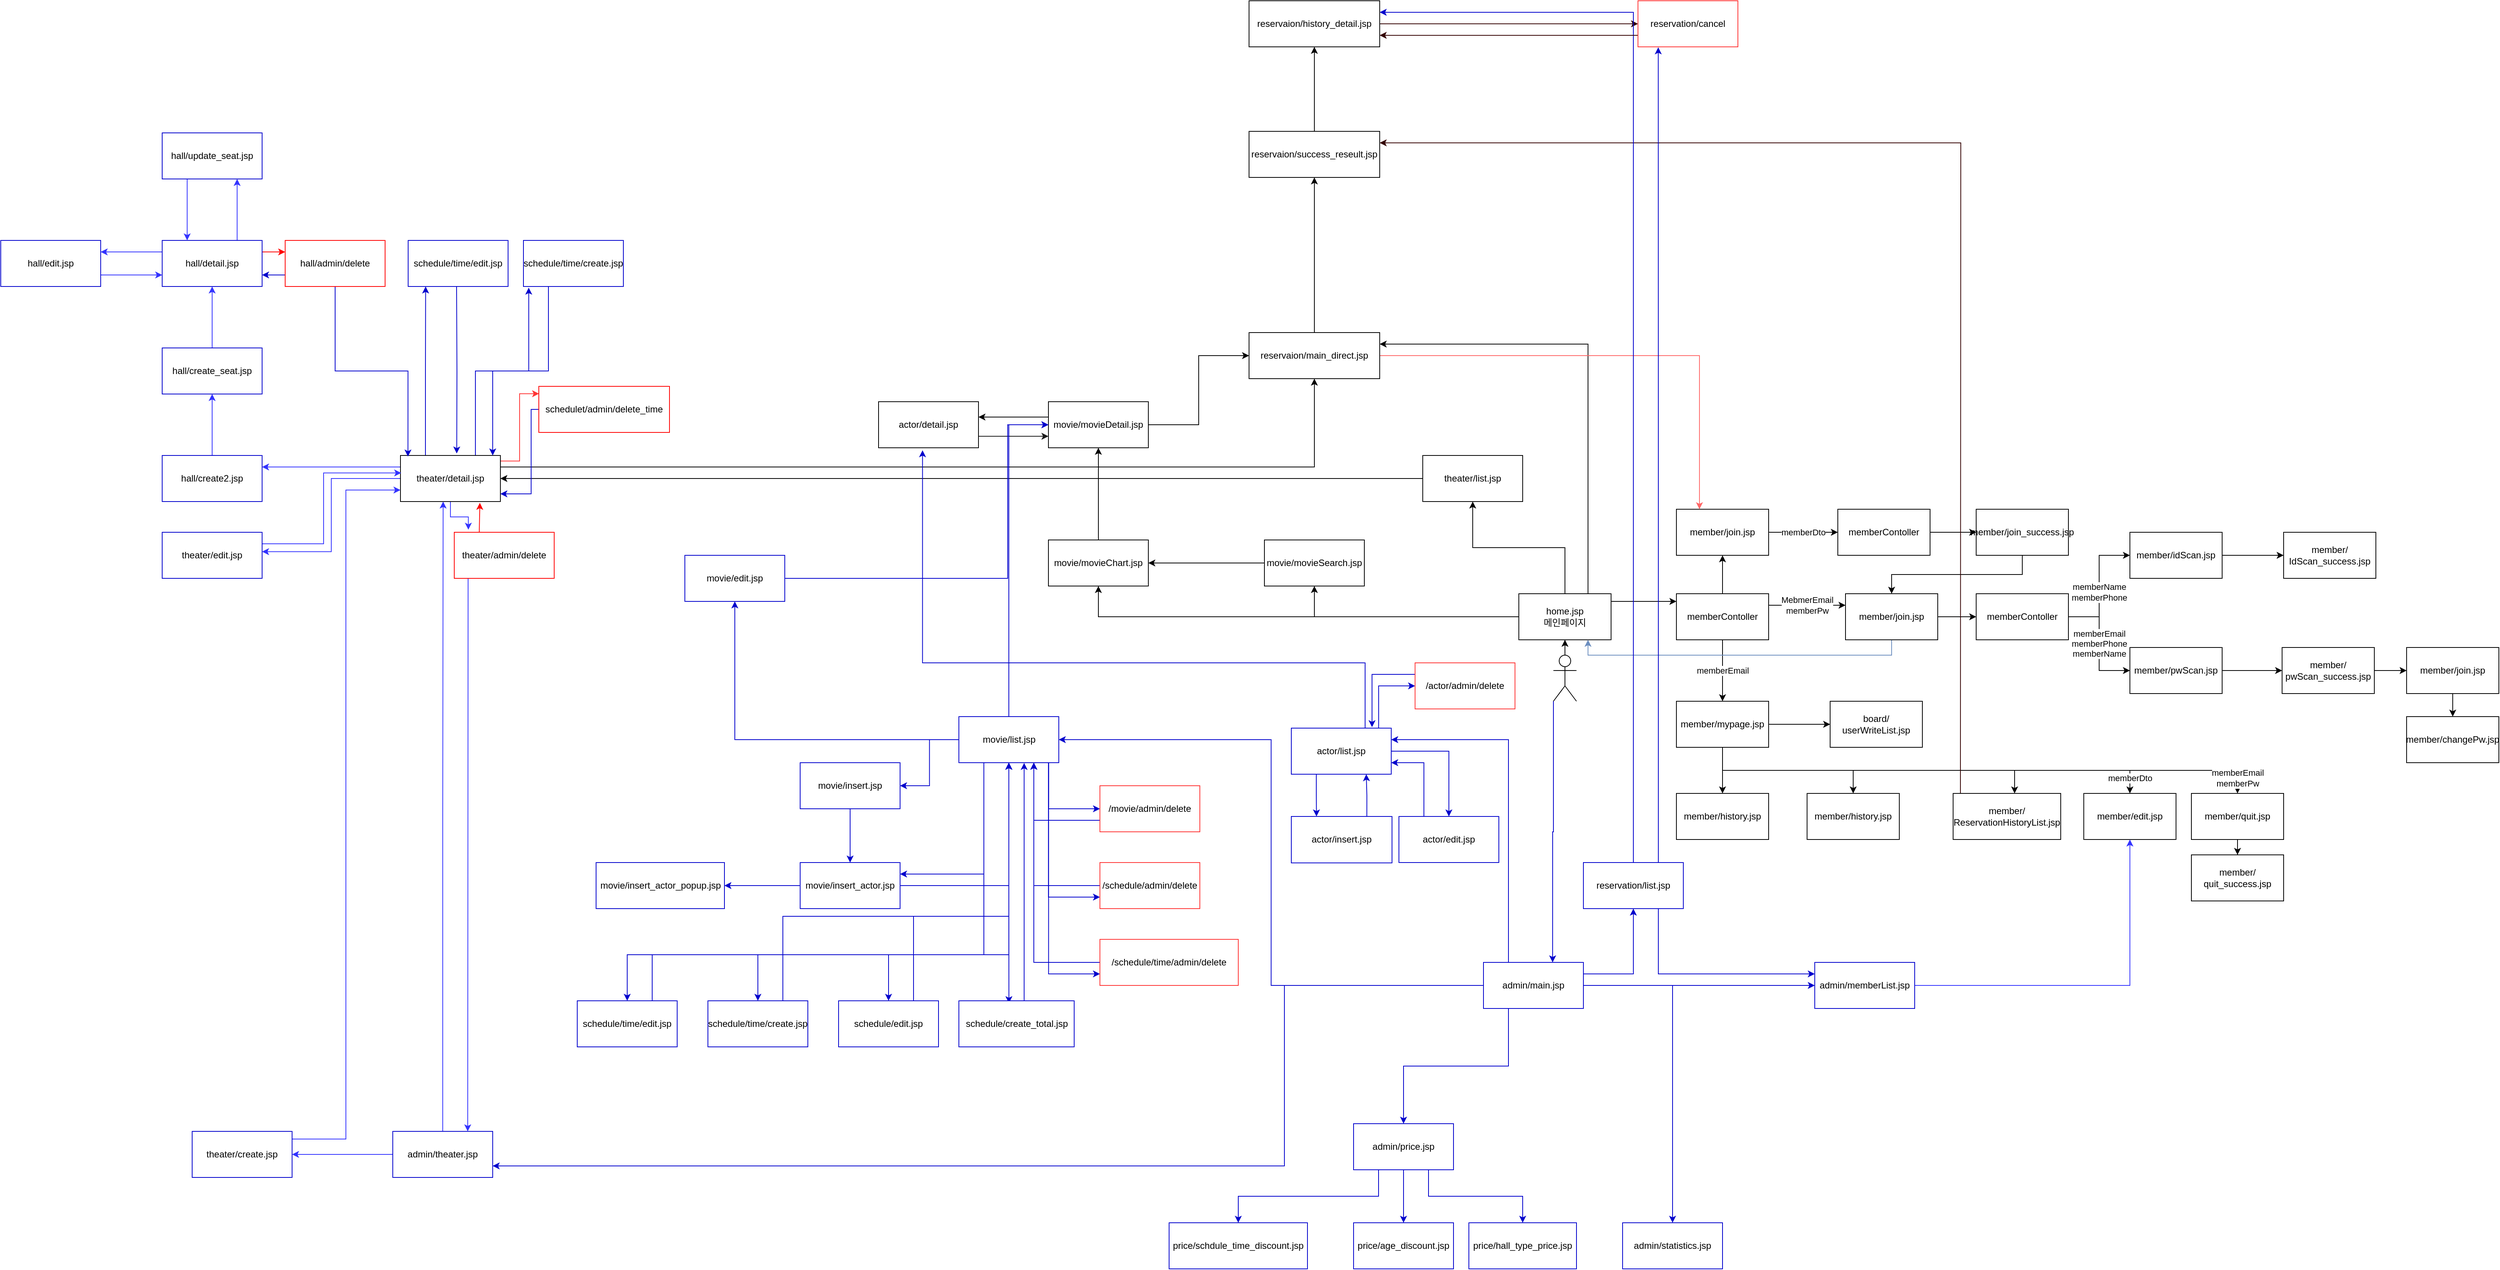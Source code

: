 <mxfile version="16.2.6" type="github" pages="4">
  <diagram id="zwYQQWKk_VYO0Ho39kHj" name="Page-1">
    <mxGraphModel dx="3144" dy="1921" grid="1" gridSize="10" guides="1" tooltips="1" connect="1" arrows="1" fold="1" page="1" pageScale="1" pageWidth="827" pageHeight="1169" math="0" shadow="0">
      <root>
        <mxCell id="0" />
        <mxCell id="1" parent="0" />
        <mxCell id="tx83hZ6bvp9vzBTZKQZn-2" style="edgeStyle=orthogonalEdgeStyle;rounded=0;orthogonalLoop=1;jettySize=auto;html=1;exitX=0.5;exitY=0.5;exitDx=0;exitDy=0;exitPerimeter=0;entryX=0.5;entryY=1;entryDx=0;entryDy=0;" parent="1" source="FKPqmmTGhu64OBBMQ43M-1" target="tx83hZ6bvp9vzBTZKQZn-1" edge="1">
          <mxGeometry relative="1" as="geometry" />
        </mxCell>
        <mxCell id="OpQEmsceQiZhfFh5DnFh-72" style="edgeStyle=orthogonalEdgeStyle;rounded=0;orthogonalLoop=1;jettySize=auto;html=1;exitX=0;exitY=1;exitDx=0;exitDy=0;exitPerimeter=0;entryX=0.692;entryY=0;entryDx=0;entryDy=0;entryPerimeter=0;strokeColor=#0000CC;" parent="1" source="FKPqmmTGhu64OBBMQ43M-1" target="5dZ-qp2LAnBAITCvQ4o--55" edge="1">
          <mxGeometry relative="1" as="geometry" />
        </mxCell>
        <mxCell id="FKPqmmTGhu64OBBMQ43M-1" value="" style="shape=umlActor;verticalLabelPosition=bottom;verticalAlign=top;html=1;outlineConnect=0;" parent="1" vertex="1">
          <mxGeometry x="400" y="430" width="30" height="60" as="geometry" />
        </mxCell>
        <mxCell id="7ENPel69nOzH4OXhmk91-2" style="edgeStyle=orthogonalEdgeStyle;rounded=0;orthogonalLoop=1;jettySize=auto;html=1;exitX=1;exitY=0.5;exitDx=0;exitDy=0;" parent="1" source="tx83hZ6bvp9vzBTZKQZn-1" target="7ENPel69nOzH4OXhmk91-1" edge="1">
          <mxGeometry relative="1" as="geometry">
            <Array as="points">
              <mxPoint x="475" y="360" />
            </Array>
          </mxGeometry>
        </mxCell>
        <mxCell id="5dZ-qp2LAnBAITCvQ4o--16" style="edgeStyle=orthogonalEdgeStyle;rounded=0;orthogonalLoop=1;jettySize=auto;html=1;entryX=0.5;entryY=1;entryDx=0;entryDy=0;strokeColor=#000000;" parent="1" source="tx83hZ6bvp9vzBTZKQZn-1" target="5dZ-qp2LAnBAITCvQ4o--12" edge="1">
          <mxGeometry relative="1" as="geometry" />
        </mxCell>
        <mxCell id="5dZ-qp2LAnBAITCvQ4o--24" style="edgeStyle=orthogonalEdgeStyle;rounded=0;orthogonalLoop=1;jettySize=auto;html=1;strokeColor=#000000;" parent="1" source="tx83hZ6bvp9vzBTZKQZn-1" target="5dZ-qp2LAnBAITCvQ4o--1" edge="1">
          <mxGeometry relative="1" as="geometry" />
        </mxCell>
        <mxCell id="5dZ-qp2LAnBAITCvQ4o--27" style="edgeStyle=orthogonalEdgeStyle;rounded=0;orthogonalLoop=1;jettySize=auto;html=1;strokeColor=#000000;" parent="1" source="tx83hZ6bvp9vzBTZKQZn-1" target="5dZ-qp2LAnBAITCvQ4o--2" edge="1">
          <mxGeometry relative="1" as="geometry" />
        </mxCell>
        <mxCell id="5NlyOrjvz95Qi14Ii6YY-1" style="edgeStyle=orthogonalEdgeStyle;rounded=0;orthogonalLoop=1;jettySize=auto;html=1;entryX=1;entryY=0.25;entryDx=0;entryDy=0;exitX=0.75;exitY=0;exitDx=0;exitDy=0;" parent="1" source="tx83hZ6bvp9vzBTZKQZn-1" target="5dZ-qp2LAnBAITCvQ4o--6" edge="1">
          <mxGeometry relative="1" as="geometry" />
        </mxCell>
        <mxCell id="tx83hZ6bvp9vzBTZKQZn-1" value="home.jsp&lt;br&gt;메인페이지" style="rounded=0;whiteSpace=wrap;html=1;" parent="1" vertex="1">
          <mxGeometry x="355" y="350" width="120" height="60" as="geometry" />
        </mxCell>
        <mxCell id="tx83hZ6bvp9vzBTZKQZn-8" value="memberDto" style="edgeStyle=orthogonalEdgeStyle;rounded=0;orthogonalLoop=1;jettySize=auto;html=1;" parent="1" source="tx83hZ6bvp9vzBTZKQZn-5" target="tx83hZ6bvp9vzBTZKQZn-7" edge="1">
          <mxGeometry relative="1" as="geometry" />
        </mxCell>
        <mxCell id="tx83hZ6bvp9vzBTZKQZn-5" value="member/join.jsp" style="rounded=0;whiteSpace=wrap;html=1;" parent="1" vertex="1">
          <mxGeometry x="560" y="240" width="120" height="60" as="geometry" />
        </mxCell>
        <mxCell id="tx83hZ6bvp9vzBTZKQZn-10" value="" style="edgeStyle=orthogonalEdgeStyle;rounded=0;orthogonalLoop=1;jettySize=auto;html=1;" parent="1" source="tx83hZ6bvp9vzBTZKQZn-7" target="tx83hZ6bvp9vzBTZKQZn-9" edge="1">
          <mxGeometry relative="1" as="geometry" />
        </mxCell>
        <mxCell id="tx83hZ6bvp9vzBTZKQZn-7" value="memberContoller" style="whiteSpace=wrap;html=1;rounded=0;" parent="1" vertex="1">
          <mxGeometry x="770" y="240" width="120" height="60" as="geometry" />
        </mxCell>
        <mxCell id="7ENPel69nOzH4OXhmk91-23" style="edgeStyle=orthogonalEdgeStyle;rounded=0;orthogonalLoop=1;jettySize=auto;html=1;exitX=0.5;exitY=1;exitDx=0;exitDy=0;entryX=0.5;entryY=0;entryDx=0;entryDy=0;" parent="1" source="tx83hZ6bvp9vzBTZKQZn-9" target="7ENPel69nOzH4OXhmk91-4" edge="1">
          <mxGeometry relative="1" as="geometry" />
        </mxCell>
        <mxCell id="tx83hZ6bvp9vzBTZKQZn-9" value="member/join_success.jsp" style="whiteSpace=wrap;html=1;rounded=0;" parent="1" vertex="1">
          <mxGeometry x="950" y="240" width="120" height="60" as="geometry" />
        </mxCell>
        <mxCell id="7ENPel69nOzH4OXhmk91-3" style="edgeStyle=orthogonalEdgeStyle;rounded=0;orthogonalLoop=1;jettySize=auto;html=1;exitX=0.5;exitY=0;exitDx=0;exitDy=0;entryX=0.5;entryY=1;entryDx=0;entryDy=0;" parent="1" source="7ENPel69nOzH4OXhmk91-1" target="tx83hZ6bvp9vzBTZKQZn-5" edge="1">
          <mxGeometry relative="1" as="geometry" />
        </mxCell>
        <mxCell id="7ENPel69nOzH4OXhmk91-5" value="MebmerEmail&lt;br&gt;memberPw" style="edgeStyle=orthogonalEdgeStyle;rounded=0;orthogonalLoop=1;jettySize=auto;html=1;exitX=1;exitY=0.25;exitDx=0;exitDy=0;entryX=0;entryY=0.25;entryDx=0;entryDy=0;" parent="1" source="7ENPel69nOzH4OXhmk91-1" target="7ENPel69nOzH4OXhmk91-4" edge="1">
          <mxGeometry relative="1" as="geometry" />
        </mxCell>
        <mxCell id="7ENPel69nOzH4OXhmk91-20" value="memberEmail" style="edgeStyle=orthogonalEdgeStyle;rounded=0;orthogonalLoop=1;jettySize=auto;html=1;" parent="1" source="7ENPel69nOzH4OXhmk91-1" target="7ENPel69nOzH4OXhmk91-19" edge="1">
          <mxGeometry relative="1" as="geometry" />
        </mxCell>
        <mxCell id="7ENPel69nOzH4OXhmk91-1" value="memberContoller" style="whiteSpace=wrap;html=1;rounded=0;" parent="1" vertex="1">
          <mxGeometry x="560" y="350" width="120" height="60" as="geometry" />
        </mxCell>
        <mxCell id="7ENPel69nOzH4OXhmk91-9" style="edgeStyle=orthogonalEdgeStyle;rounded=0;orthogonalLoop=1;jettySize=auto;html=1;exitX=0.5;exitY=1;exitDx=0;exitDy=0;entryX=0.75;entryY=1;entryDx=0;entryDy=0;fillColor=#dae8fc;strokeColor=#6c8ebf;" parent="1" source="7ENPel69nOzH4OXhmk91-4" target="tx83hZ6bvp9vzBTZKQZn-1" edge="1">
          <mxGeometry relative="1" as="geometry" />
        </mxCell>
        <mxCell id="7ENPel69nOzH4OXhmk91-10" style="edgeStyle=orthogonalEdgeStyle;rounded=0;orthogonalLoop=1;jettySize=auto;html=1;exitX=1;exitY=0.5;exitDx=0;exitDy=0;entryX=0;entryY=0.5;entryDx=0;entryDy=0;" parent="1" source="7ENPel69nOzH4OXhmk91-4" target="7ENPel69nOzH4OXhmk91-8" edge="1">
          <mxGeometry relative="1" as="geometry" />
        </mxCell>
        <mxCell id="7ENPel69nOzH4OXhmk91-4" value="&lt;span&gt;member/join.jsp&lt;/span&gt;" style="rounded=0;whiteSpace=wrap;html=1;" parent="1" vertex="1">
          <mxGeometry x="780" y="350" width="120" height="60" as="geometry" />
        </mxCell>
        <mxCell id="7ENPel69nOzH4OXhmk91-12" value="memberName&lt;br&gt;memberPhone" style="edgeStyle=orthogonalEdgeStyle;rounded=0;orthogonalLoop=1;jettySize=auto;html=1;exitX=1;exitY=0.25;exitDx=0;exitDy=0;entryX=0;entryY=0.5;entryDx=0;entryDy=0;" parent="1" source="7ENPel69nOzH4OXhmk91-8" target="7ENPel69nOzH4OXhmk91-11" edge="1">
          <mxGeometry relative="1" as="geometry">
            <Array as="points">
              <mxPoint x="1070" y="380" />
              <mxPoint x="1110" y="380" />
              <mxPoint x="1110" y="300" />
            </Array>
          </mxGeometry>
        </mxCell>
        <mxCell id="7ENPel69nOzH4OXhmk91-14" value="memberEmail&lt;br&gt;memberPhone&lt;br&gt;memberName" style="edgeStyle=orthogonalEdgeStyle;rounded=0;orthogonalLoop=1;jettySize=auto;html=1;exitX=1;exitY=0.5;exitDx=0;exitDy=0;entryX=0;entryY=0.5;entryDx=0;entryDy=0;" parent="1" source="7ENPel69nOzH4OXhmk91-8" target="7ENPel69nOzH4OXhmk91-13" edge="1">
          <mxGeometry relative="1" as="geometry" />
        </mxCell>
        <mxCell id="7ENPel69nOzH4OXhmk91-8" value="memberContoller" style="whiteSpace=wrap;html=1;rounded=0;" parent="1" vertex="1">
          <mxGeometry x="950" y="350" width="120" height="60" as="geometry" />
        </mxCell>
        <mxCell id="7ENPel69nOzH4OXhmk91-16" value="" style="edgeStyle=orthogonalEdgeStyle;rounded=0;orthogonalLoop=1;jettySize=auto;html=1;" parent="1" source="7ENPel69nOzH4OXhmk91-11" target="7ENPel69nOzH4OXhmk91-15" edge="1">
          <mxGeometry relative="1" as="geometry" />
        </mxCell>
        <mxCell id="7ENPel69nOzH4OXhmk91-11" value="&lt;span&gt;member/idScan.jsp&lt;/span&gt;" style="rounded=0;whiteSpace=wrap;html=1;" parent="1" vertex="1">
          <mxGeometry x="1150" y="270" width="120" height="60" as="geometry" />
        </mxCell>
        <mxCell id="7ENPel69nOzH4OXhmk91-18" value="" style="edgeStyle=orthogonalEdgeStyle;rounded=0;orthogonalLoop=1;jettySize=auto;html=1;" parent="1" source="7ENPel69nOzH4OXhmk91-13" target="7ENPel69nOzH4OXhmk91-17" edge="1">
          <mxGeometry relative="1" as="geometry" />
        </mxCell>
        <mxCell id="7ENPel69nOzH4OXhmk91-13" value="&lt;span&gt;member/pwScan.jsp&lt;/span&gt;" style="rounded=0;whiteSpace=wrap;html=1;" parent="1" vertex="1">
          <mxGeometry x="1150" y="420" width="120" height="60" as="geometry" />
        </mxCell>
        <mxCell id="7ENPel69nOzH4OXhmk91-15" value="member/&lt;br&gt;IdScan_success.jsp" style="rounded=0;whiteSpace=wrap;html=1;" parent="1" vertex="1">
          <mxGeometry x="1350" y="270" width="120" height="60" as="geometry" />
        </mxCell>
        <mxCell id="7ENPel69nOzH4OXhmk91-40" style="edgeStyle=orthogonalEdgeStyle;rounded=0;orthogonalLoop=1;jettySize=auto;html=1;exitX=1;exitY=0.5;exitDx=0;exitDy=0;entryX=0;entryY=0.5;entryDx=0;entryDy=0;" parent="1" source="7ENPel69nOzH4OXhmk91-17" target="7ENPel69nOzH4OXhmk91-38" edge="1">
          <mxGeometry relative="1" as="geometry" />
        </mxCell>
        <mxCell id="7ENPel69nOzH4OXhmk91-17" value="member/&lt;br&gt;pwScan_success.jsp" style="rounded=0;whiteSpace=wrap;html=1;" parent="1" vertex="1">
          <mxGeometry x="1348" y="420" width="120" height="60" as="geometry" />
        </mxCell>
        <mxCell id="7ENPel69nOzH4OXhmk91-22" value="" style="edgeStyle=orthogonalEdgeStyle;rounded=0;orthogonalLoop=1;jettySize=auto;html=1;" parent="1" source="7ENPel69nOzH4OXhmk91-19" target="7ENPel69nOzH4OXhmk91-21" edge="1">
          <mxGeometry relative="1" as="geometry" />
        </mxCell>
        <mxCell id="7ENPel69nOzH4OXhmk91-24" style="edgeStyle=orthogonalEdgeStyle;rounded=0;orthogonalLoop=1;jettySize=auto;html=1;exitX=0.5;exitY=1;exitDx=0;exitDy=0;entryX=0.5;entryY=0;entryDx=0;entryDy=0;" parent="1" source="7ENPel69nOzH4OXhmk91-19" target="7ENPel69nOzH4OXhmk91-25" edge="1">
          <mxGeometry relative="1" as="geometry">
            <mxPoint x="810" y="610" as="targetPoint" />
          </mxGeometry>
        </mxCell>
        <mxCell id="7ENPel69nOzH4OXhmk91-27" value="" style="edgeStyle=orthogonalEdgeStyle;rounded=0;orthogonalLoop=1;jettySize=auto;html=1;" parent="1" source="7ENPel69nOzH4OXhmk91-19" target="7ENPel69nOzH4OXhmk91-26" edge="1">
          <mxGeometry relative="1" as="geometry">
            <Array as="points">
              <mxPoint x="620" y="580" />
              <mxPoint x="1000" y="580" />
            </Array>
          </mxGeometry>
        </mxCell>
        <mxCell id="7ENPel69nOzH4OXhmk91-30" value="" style="edgeStyle=orthogonalEdgeStyle;rounded=0;orthogonalLoop=1;jettySize=auto;html=1;" parent="1" source="7ENPel69nOzH4OXhmk91-19" target="7ENPel69nOzH4OXhmk91-29" edge="1">
          <mxGeometry relative="1" as="geometry">
            <Array as="points">
              <mxPoint x="620" y="580" />
              <mxPoint x="1150" y="580" />
            </Array>
          </mxGeometry>
        </mxCell>
        <mxCell id="7ENPel69nOzH4OXhmk91-31" value="memberDto" style="edgeLabel;html=1;align=center;verticalAlign=middle;resizable=0;points=[];" parent="7ENPel69nOzH4OXhmk91-30" vertex="1" connectable="0">
          <mxGeometry x="0.766" y="-3" relative="1" as="geometry">
            <mxPoint x="39" y="7" as="offset" />
          </mxGeometry>
        </mxCell>
        <mxCell id="7ENPel69nOzH4OXhmk91-33" value="memberEmail&lt;br&gt;memberPw" style="edgeStyle=orthogonalEdgeStyle;rounded=0;orthogonalLoop=1;jettySize=auto;html=1;exitX=0.5;exitY=1;exitDx=0;exitDy=0;" parent="1" source="7ENPel69nOzH4OXhmk91-19" target="7ENPel69nOzH4OXhmk91-32" edge="1">
          <mxGeometry x="0.945" relative="1" as="geometry">
            <mxPoint as="offset" />
          </mxGeometry>
        </mxCell>
        <mxCell id="7ENPel69nOzH4OXhmk91-44" value="" style="edgeStyle=orthogonalEdgeStyle;rounded=0;orthogonalLoop=1;jettySize=auto;html=1;" parent="1" source="7ENPel69nOzH4OXhmk91-19" target="7ENPel69nOzH4OXhmk91-43" edge="1">
          <mxGeometry relative="1" as="geometry" />
        </mxCell>
        <mxCell id="7ENPel69nOzH4OXhmk91-19" value="member/mypage.jsp" style="whiteSpace=wrap;html=1;rounded=0;" parent="1" vertex="1">
          <mxGeometry x="560" y="490" width="120" height="60" as="geometry" />
        </mxCell>
        <mxCell id="7ENPel69nOzH4OXhmk91-21" value="member/history.jsp" style="rounded=0;whiteSpace=wrap;html=1;" parent="1" vertex="1">
          <mxGeometry x="560" y="610" width="120" height="60" as="geometry" />
        </mxCell>
        <mxCell id="7ENPel69nOzH4OXhmk91-25" value="member/history.jsp" style="rounded=0;whiteSpace=wrap;html=1;" parent="1" vertex="1">
          <mxGeometry x="730" y="610" width="120" height="60" as="geometry" />
        </mxCell>
        <mxCell id="OpQEmsceQiZhfFh5DnFh-108" style="edgeStyle=orthogonalEdgeStyle;rounded=0;orthogonalLoop=1;jettySize=auto;html=1;exitX=0.068;exitY=0.017;exitDx=0;exitDy=0;entryX=1;entryY=0.25;entryDx=0;entryDy=0;strokeColor=#330000;exitPerimeter=0;" parent="1" source="7ENPel69nOzH4OXhmk91-26" target="5dZ-qp2LAnBAITCvQ4o--7" edge="1">
          <mxGeometry relative="1" as="geometry">
            <Array as="points">
              <mxPoint x="930" y="607" />
              <mxPoint x="930" y="607" />
              <mxPoint x="930" y="-237" />
            </Array>
          </mxGeometry>
        </mxCell>
        <mxCell id="7ENPel69nOzH4OXhmk91-26" value="member/&lt;br&gt;ReservationHistoryList.jsp" style="whiteSpace=wrap;html=1;rounded=0;" parent="1" vertex="1">
          <mxGeometry x="920" y="610" width="140" height="60" as="geometry" />
        </mxCell>
        <mxCell id="7ENPel69nOzH4OXhmk91-29" value="member/edit.jsp" style="whiteSpace=wrap;html=1;rounded=0;" parent="1" vertex="1">
          <mxGeometry x="1090" y="610" width="120" height="60" as="geometry" />
        </mxCell>
        <mxCell id="7ENPel69nOzH4OXhmk91-35" value="" style="edgeStyle=orthogonalEdgeStyle;rounded=0;orthogonalLoop=1;jettySize=auto;html=1;" parent="1" source="7ENPel69nOzH4OXhmk91-32" target="7ENPel69nOzH4OXhmk91-34" edge="1">
          <mxGeometry relative="1" as="geometry" />
        </mxCell>
        <mxCell id="7ENPel69nOzH4OXhmk91-32" value="member/quit.jsp" style="whiteSpace=wrap;html=1;rounded=0;" parent="1" vertex="1">
          <mxGeometry x="1230" y="610" width="120" height="60" as="geometry" />
        </mxCell>
        <mxCell id="7ENPel69nOzH4OXhmk91-34" value="member/&lt;br&gt;quit_success.jsp" style="whiteSpace=wrap;html=1;rounded=0;" parent="1" vertex="1">
          <mxGeometry x="1230" y="690" width="120" height="60" as="geometry" />
        </mxCell>
        <mxCell id="7ENPel69nOzH4OXhmk91-36" style="edgeStyle=orthogonalEdgeStyle;rounded=0;orthogonalLoop=1;jettySize=auto;html=1;exitX=0.5;exitY=1;exitDx=0;exitDy=0;" parent="1" source="7ENPel69nOzH4OXhmk91-17" target="7ENPel69nOzH4OXhmk91-17" edge="1">
          <mxGeometry relative="1" as="geometry" />
        </mxCell>
        <mxCell id="7ENPel69nOzH4OXhmk91-41" style="edgeStyle=orthogonalEdgeStyle;rounded=0;orthogonalLoop=1;jettySize=auto;html=1;exitX=0.5;exitY=1;exitDx=0;exitDy=0;" parent="1" source="7ENPel69nOzH4OXhmk91-38" edge="1">
          <mxGeometry relative="1" as="geometry">
            <mxPoint x="1570" y="510" as="targetPoint" />
          </mxGeometry>
        </mxCell>
        <mxCell id="7ENPel69nOzH4OXhmk91-38" value="&lt;span&gt;member/join.jsp&lt;/span&gt;" style="rounded=0;whiteSpace=wrap;html=1;" parent="1" vertex="1">
          <mxGeometry x="1510" y="420" width="120" height="60" as="geometry" />
        </mxCell>
        <mxCell id="7ENPel69nOzH4OXhmk91-42" value="&lt;span&gt;member/changePw.jsp&lt;/span&gt;" style="rounded=0;whiteSpace=wrap;html=1;" parent="1" vertex="1">
          <mxGeometry x="1510" y="510" width="120" height="60" as="geometry" />
        </mxCell>
        <mxCell id="7ENPel69nOzH4OXhmk91-43" value="board/&lt;br&gt;userWriteList.jsp" style="whiteSpace=wrap;html=1;rounded=0;" parent="1" vertex="1">
          <mxGeometry x="760" y="490" width="120" height="60" as="geometry" />
        </mxCell>
        <mxCell id="5dZ-qp2LAnBAITCvQ4o--28" style="edgeStyle=orthogonalEdgeStyle;rounded=0;orthogonalLoop=1;jettySize=auto;html=1;strokeColor=#000000;" parent="1" source="5dZ-qp2LAnBAITCvQ4o--1" target="5dZ-qp2LAnBAITCvQ4o--2" edge="1">
          <mxGeometry relative="1" as="geometry" />
        </mxCell>
        <mxCell id="5dZ-qp2LAnBAITCvQ4o--1" value="movie/movieSearch.jsp" style="rounded=0;whiteSpace=wrap;html=1;" parent="1" vertex="1">
          <mxGeometry x="24" y="280" width="130" height="60" as="geometry" />
        </mxCell>
        <mxCell id="5dZ-qp2LAnBAITCvQ4o--29" style="edgeStyle=orthogonalEdgeStyle;rounded=0;orthogonalLoop=1;jettySize=auto;html=1;strokeColor=#000000;" parent="1" source="5dZ-qp2LAnBAITCvQ4o--2" target="5dZ-qp2LAnBAITCvQ4o--3" edge="1">
          <mxGeometry relative="1" as="geometry" />
        </mxCell>
        <mxCell id="5dZ-qp2LAnBAITCvQ4o--2" value="movie/movieChart.jsp" style="rounded=0;whiteSpace=wrap;html=1;" parent="1" vertex="1">
          <mxGeometry x="-257" y="280" width="130" height="60" as="geometry" />
        </mxCell>
        <mxCell id="5dZ-qp2LAnBAITCvQ4o--30" style="edgeStyle=orthogonalEdgeStyle;rounded=0;orthogonalLoop=1;jettySize=auto;html=1;strokeColor=#000000;" parent="1" source="5dZ-qp2LAnBAITCvQ4o--3" target="5dZ-qp2LAnBAITCvQ4o--5" edge="1">
          <mxGeometry relative="1" as="geometry">
            <Array as="points">
              <mxPoint x="-310" y="120" />
              <mxPoint x="-310" y="120" />
            </Array>
          </mxGeometry>
        </mxCell>
        <mxCell id="5dZ-qp2LAnBAITCvQ4o--31" style="edgeStyle=orthogonalEdgeStyle;rounded=0;orthogonalLoop=1;jettySize=auto;html=1;entryX=0;entryY=0.5;entryDx=0;entryDy=0;strokeColor=#000000;" parent="1" source="5dZ-qp2LAnBAITCvQ4o--3" target="5dZ-qp2LAnBAITCvQ4o--6" edge="1">
          <mxGeometry relative="1" as="geometry" />
        </mxCell>
        <mxCell id="5dZ-qp2LAnBAITCvQ4o--3" value="movie/movieDetail.jsp" style="rounded=0;whiteSpace=wrap;html=1;" parent="1" vertex="1">
          <mxGeometry x="-257" y="100" width="130" height="60" as="geometry" />
        </mxCell>
        <mxCell id="5dZ-qp2LAnBAITCvQ4o--43" style="edgeStyle=orthogonalEdgeStyle;rounded=0;orthogonalLoop=1;jettySize=auto;html=1;entryX=0;entryY=0.75;entryDx=0;entryDy=0;strokeColor=#1A1A1A;" parent="1" source="5dZ-qp2LAnBAITCvQ4o--5" target="5dZ-qp2LAnBAITCvQ4o--3" edge="1">
          <mxGeometry relative="1" as="geometry">
            <Array as="points">
              <mxPoint x="-320" y="145" />
              <mxPoint x="-320" y="145" />
            </Array>
          </mxGeometry>
        </mxCell>
        <mxCell id="5dZ-qp2LAnBAITCvQ4o--5" value="actor/detail.jsp" style="rounded=0;whiteSpace=wrap;html=1;" parent="1" vertex="1">
          <mxGeometry x="-478" y="100" width="130" height="60" as="geometry" />
        </mxCell>
        <mxCell id="5dZ-qp2LAnBAITCvQ4o--10" style="edgeStyle=orthogonalEdgeStyle;rounded=0;orthogonalLoop=1;jettySize=auto;html=1;entryX=0.25;entryY=0;entryDx=0;entryDy=0;strokeColor=#FF6666;" parent="1" source="5dZ-qp2LAnBAITCvQ4o--6" target="tx83hZ6bvp9vzBTZKQZn-5" edge="1">
          <mxGeometry relative="1" as="geometry" />
        </mxCell>
        <mxCell id="5dZ-qp2LAnBAITCvQ4o--35" style="edgeStyle=orthogonalEdgeStyle;rounded=0;orthogonalLoop=1;jettySize=auto;html=1;strokeColor=#000000;" parent="1" source="5dZ-qp2LAnBAITCvQ4o--6" target="5dZ-qp2LAnBAITCvQ4o--7" edge="1">
          <mxGeometry relative="1" as="geometry" />
        </mxCell>
        <mxCell id="5dZ-qp2LAnBAITCvQ4o--6" value="reservaion/main_direct.jsp" style="rounded=0;whiteSpace=wrap;html=1;" parent="1" vertex="1">
          <mxGeometry x="4" y="10" width="170" height="60" as="geometry" />
        </mxCell>
        <mxCell id="5dZ-qp2LAnBAITCvQ4o--36" style="edgeStyle=orthogonalEdgeStyle;rounded=0;orthogonalLoop=1;jettySize=auto;html=1;entryX=0.5;entryY=1;entryDx=0;entryDy=0;strokeColor=#000000;" parent="1" source="5dZ-qp2LAnBAITCvQ4o--7" target="5dZ-qp2LAnBAITCvQ4o--11" edge="1">
          <mxGeometry relative="1" as="geometry" />
        </mxCell>
        <mxCell id="5dZ-qp2LAnBAITCvQ4o--7" value="reservaion/success_reseult.jsp" style="rounded=0;whiteSpace=wrap;html=1;" parent="1" vertex="1">
          <mxGeometry x="4" y="-252" width="170" height="60" as="geometry" />
        </mxCell>
        <mxCell id="OpQEmsceQiZhfFh5DnFh-102" style="edgeStyle=orthogonalEdgeStyle;rounded=0;orthogonalLoop=1;jettySize=auto;html=1;entryX=0;entryY=0.5;entryDx=0;entryDy=0;strokeColor=#330000;" parent="1" source="5dZ-qp2LAnBAITCvQ4o--11" target="OpQEmsceQiZhfFh5DnFh-101" edge="1">
          <mxGeometry relative="1" as="geometry" />
        </mxCell>
        <mxCell id="5dZ-qp2LAnBAITCvQ4o--11" value="reservaion/history_detail.jsp" style="rounded=0;whiteSpace=wrap;html=1;" parent="1" vertex="1">
          <mxGeometry x="4" y="-422" width="170" height="60" as="geometry" />
        </mxCell>
        <mxCell id="5dZ-qp2LAnBAITCvQ4o--17" style="edgeStyle=orthogonalEdgeStyle;rounded=0;orthogonalLoop=1;jettySize=auto;html=1;entryX=1;entryY=0.5;entryDx=0;entryDy=0;strokeColor=#000000;" parent="1" source="5dZ-qp2LAnBAITCvQ4o--12" target="5dZ-qp2LAnBAITCvQ4o--13" edge="1">
          <mxGeometry relative="1" as="geometry" />
        </mxCell>
        <mxCell id="5dZ-qp2LAnBAITCvQ4o--12" value="theater/list.jsp" style="rounded=0;whiteSpace=wrap;html=1;" parent="1" vertex="1">
          <mxGeometry x="230" y="170" width="130" height="60" as="geometry" />
        </mxCell>
        <mxCell id="5dZ-qp2LAnBAITCvQ4o--18" style="edgeStyle=orthogonalEdgeStyle;rounded=0;orthogonalLoop=1;jettySize=auto;html=1;strokeColor=#000000;exitX=1;exitY=0.25;exitDx=0;exitDy=0;" parent="1" source="5dZ-qp2LAnBAITCvQ4o--13" target="5dZ-qp2LAnBAITCvQ4o--6" edge="1">
          <mxGeometry relative="1" as="geometry" />
        </mxCell>
        <mxCell id="OpQEmsceQiZhfFh5DnFh-116" style="edgeStyle=orthogonalEdgeStyle;rounded=0;orthogonalLoop=1;jettySize=auto;html=1;entryX=1;entryY=0.25;entryDx=0;entryDy=0;strokeColor=#3333FF;exitX=0;exitY=0.25;exitDx=0;exitDy=0;" parent="1" source="5dZ-qp2LAnBAITCvQ4o--13" target="OpQEmsceQiZhfFh5DnFh-115" edge="1">
          <mxGeometry relative="1" as="geometry" />
        </mxCell>
        <mxCell id="OpQEmsceQiZhfFh5DnFh-128" style="edgeStyle=orthogonalEdgeStyle;rounded=0;orthogonalLoop=1;jettySize=auto;html=1;exitX=0;exitY=0.5;exitDx=0;exitDy=0;entryX=1;entryY=0.42;entryDx=0;entryDy=0;entryPerimeter=0;strokeColor=#3333FF;" parent="1" source="5dZ-qp2LAnBAITCvQ4o--13" target="OpQEmsceQiZhfFh5DnFh-127" edge="1">
          <mxGeometry relative="1" as="geometry" />
        </mxCell>
        <mxCell id="OpQEmsceQiZhfFh5DnFh-133" style="edgeStyle=orthogonalEdgeStyle;rounded=0;orthogonalLoop=1;jettySize=auto;html=1;entryX=0.141;entryY=-0.056;entryDx=0;entryDy=0;entryPerimeter=0;strokeColor=#3333FF;" parent="1" source="5dZ-qp2LAnBAITCvQ4o--13" target="OpQEmsceQiZhfFh5DnFh-130" edge="1">
          <mxGeometry relative="1" as="geometry" />
        </mxCell>
        <mxCell id="OpQEmsceQiZhfFh5DnFh-143" style="edgeStyle=orthogonalEdgeStyle;rounded=0;orthogonalLoop=1;jettySize=auto;html=1;exitX=0.25;exitY=0;exitDx=0;exitDy=0;entryX=0.175;entryY=1;entryDx=0;entryDy=0;entryPerimeter=0;strokeColor=#0000CC;" parent="1" source="5dZ-qp2LAnBAITCvQ4o--13" target="OpQEmsceQiZhfFh5DnFh-140" edge="1">
          <mxGeometry relative="1" as="geometry" />
        </mxCell>
        <mxCell id="OpQEmsceQiZhfFh5DnFh-145" style="edgeStyle=orthogonalEdgeStyle;rounded=0;orthogonalLoop=1;jettySize=auto;html=1;exitX=0.75;exitY=0;exitDx=0;exitDy=0;entryX=0.053;entryY=1.026;entryDx=0;entryDy=0;entryPerimeter=0;strokeColor=#0000CC;" parent="1" source="5dZ-qp2LAnBAITCvQ4o--13" target="OpQEmsceQiZhfFh5DnFh-139" edge="1">
          <mxGeometry relative="1" as="geometry" />
        </mxCell>
        <mxCell id="5NlyOrjvz95Qi14Ii6YY-5" style="edgeStyle=orthogonalEdgeStyle;rounded=0;orthogonalLoop=1;jettySize=auto;html=1;exitX=1.001;exitY=0.12;exitDx=0;exitDy=0;entryX=0.002;entryY=0.16;entryDx=0;entryDy=0;entryPerimeter=0;strokeColor=#FF3333;exitPerimeter=0;" parent="1" source="5dZ-qp2LAnBAITCvQ4o--13" target="5NlyOrjvz95Qi14Ii6YY-3" edge="1">
          <mxGeometry relative="1" as="geometry" />
        </mxCell>
        <mxCell id="5dZ-qp2LAnBAITCvQ4o--13" value="theater/detail.jsp" style="rounded=0;whiteSpace=wrap;html=1;" parent="1" vertex="1">
          <mxGeometry x="-1100" y="170" width="130" height="60" as="geometry" />
        </mxCell>
        <mxCell id="OpQEmsceQiZhfFh5DnFh-11" style="edgeStyle=orthogonalEdgeStyle;rounded=0;orthogonalLoop=1;jettySize=auto;html=1;entryX=1;entryY=0.5;entryDx=0;entryDy=0;strokeColor=#0000CC;" parent="1" source="5dZ-qp2LAnBAITCvQ4o--55" target="OpQEmsceQiZhfFh5DnFh-2" edge="1">
          <mxGeometry relative="1" as="geometry" />
        </mxCell>
        <mxCell id="OpQEmsceQiZhfFh5DnFh-71" style="edgeStyle=orthogonalEdgeStyle;rounded=0;orthogonalLoop=1;jettySize=auto;html=1;exitX=0.25;exitY=0;exitDx=0;exitDy=0;entryX=1;entryY=0.25;entryDx=0;entryDy=0;strokeColor=#0000CC;" parent="1" source="5dZ-qp2LAnBAITCvQ4o--55" target="OpQEmsceQiZhfFh5DnFh-4" edge="1">
          <mxGeometry relative="1" as="geometry" />
        </mxCell>
        <mxCell id="OpQEmsceQiZhfFh5DnFh-81" style="edgeStyle=orthogonalEdgeStyle;rounded=0;orthogonalLoop=1;jettySize=auto;html=1;entryX=1;entryY=0.75;entryDx=0;entryDy=0;strokeColor=#0000CC;" parent="1" source="5dZ-qp2LAnBAITCvQ4o--55" target="OpQEmsceQiZhfFh5DnFh-44" edge="1">
          <mxGeometry relative="1" as="geometry">
            <Array as="points">
              <mxPoint x="50" y="860" />
              <mxPoint x="50" y="1095" />
            </Array>
          </mxGeometry>
        </mxCell>
        <mxCell id="OpQEmsceQiZhfFh5DnFh-82" style="edgeStyle=orthogonalEdgeStyle;rounded=0;orthogonalLoop=1;jettySize=auto;html=1;exitX=0.25;exitY=1;exitDx=0;exitDy=0;entryX=0.5;entryY=0;entryDx=0;entryDy=0;strokeColor=#0000CC;" parent="1" source="5dZ-qp2LAnBAITCvQ4o--55" target="OpQEmsceQiZhfFh5DnFh-5" edge="1">
          <mxGeometry relative="1" as="geometry" />
        </mxCell>
        <mxCell id="OpQEmsceQiZhfFh5DnFh-96" style="edgeStyle=orthogonalEdgeStyle;rounded=0;orthogonalLoop=1;jettySize=auto;html=1;strokeColor=#0000CC;" parent="1" source="5dZ-qp2LAnBAITCvQ4o--55" target="OpQEmsceQiZhfFh5DnFh-95" edge="1">
          <mxGeometry relative="1" as="geometry" />
        </mxCell>
        <mxCell id="OpQEmsceQiZhfFh5DnFh-97" style="edgeStyle=orthogonalEdgeStyle;rounded=0;orthogonalLoop=1;jettySize=auto;html=1;exitX=1;exitY=0.25;exitDx=0;exitDy=0;entryX=0.5;entryY=1;entryDx=0;entryDy=0;strokeColor=#0000CC;" parent="1" source="5dZ-qp2LAnBAITCvQ4o--55" target="OpQEmsceQiZhfFh5DnFh-6" edge="1">
          <mxGeometry relative="1" as="geometry" />
        </mxCell>
        <mxCell id="OpQEmsceQiZhfFh5DnFh-99" style="edgeStyle=orthogonalEdgeStyle;rounded=0;orthogonalLoop=1;jettySize=auto;html=1;entryX=0;entryY=0.5;entryDx=0;entryDy=0;strokeColor=#0000CC;" parent="1" source="5dZ-qp2LAnBAITCvQ4o--55" target="OpQEmsceQiZhfFh5DnFh-7" edge="1">
          <mxGeometry relative="1" as="geometry" />
        </mxCell>
        <mxCell id="5dZ-qp2LAnBAITCvQ4o--55" value="admin/main.jsp" style="rounded=0;whiteSpace=wrap;html=1;strokeColor=#0000CC;" parent="1" vertex="1">
          <mxGeometry x="309" y="830" width="130" height="60" as="geometry" />
        </mxCell>
        <mxCell id="OpQEmsceQiZhfFh5DnFh-29" style="edgeStyle=orthogonalEdgeStyle;rounded=0;orthogonalLoop=1;jettySize=auto;html=1;exitX=1;exitY=0.5;exitDx=0;exitDy=0;entryX=0.5;entryY=1;entryDx=0;entryDy=0;strokeColor=#0000CC;" parent="1" source="OpQEmsceQiZhfFh5DnFh-1" target="OpQEmsceQiZhfFh5DnFh-2" edge="1">
          <mxGeometry relative="1" as="geometry" />
        </mxCell>
        <mxCell id="OpQEmsceQiZhfFh5DnFh-34" style="edgeStyle=orthogonalEdgeStyle;rounded=0;orthogonalLoop=1;jettySize=auto;html=1;strokeColor=#0000CC;" parent="1" source="OpQEmsceQiZhfFh5DnFh-1" target="OpQEmsceQiZhfFh5DnFh-30" edge="1">
          <mxGeometry relative="1" as="geometry" />
        </mxCell>
        <mxCell id="OpQEmsceQiZhfFh5DnFh-1" value="movie/insert_actor.jsp" style="rounded=0;whiteSpace=wrap;html=1;strokeColor=#0000CC;" parent="1" vertex="1">
          <mxGeometry x="-580" y="700" width="130" height="60" as="geometry" />
        </mxCell>
        <mxCell id="OpQEmsceQiZhfFh5DnFh-13" style="edgeStyle=orthogonalEdgeStyle;rounded=0;orthogonalLoop=1;jettySize=auto;html=1;strokeColor=#0000CC;" parent="1" source="OpQEmsceQiZhfFh5DnFh-2" target="OpQEmsceQiZhfFh5DnFh-12" edge="1">
          <mxGeometry relative="1" as="geometry" />
        </mxCell>
        <mxCell id="OpQEmsceQiZhfFh5DnFh-15" style="edgeStyle=orthogonalEdgeStyle;rounded=0;orthogonalLoop=1;jettySize=auto;html=1;entryX=0;entryY=0.5;entryDx=0;entryDy=0;strokeColor=#0000CC;" parent="1" source="OpQEmsceQiZhfFh5DnFh-2" target="5dZ-qp2LAnBAITCvQ4o--3" edge="1">
          <mxGeometry relative="1" as="geometry">
            <Array as="points">
              <mxPoint x="-308" y="130" />
            </Array>
          </mxGeometry>
        </mxCell>
        <mxCell id="OpQEmsceQiZhfFh5DnFh-20" style="edgeStyle=orthogonalEdgeStyle;rounded=0;orthogonalLoop=1;jettySize=auto;html=1;strokeColor=#0000CC;" parent="1" source="OpQEmsceQiZhfFh5DnFh-2" target="OpQEmsceQiZhfFh5DnFh-18" edge="1">
          <mxGeometry relative="1" as="geometry" />
        </mxCell>
        <mxCell id="OpQEmsceQiZhfFh5DnFh-35" style="edgeStyle=orthogonalEdgeStyle;rounded=0;orthogonalLoop=1;jettySize=auto;html=1;exitX=0.25;exitY=1;exitDx=0;exitDy=0;entryX=1;entryY=0.25;entryDx=0;entryDy=0;strokeColor=#0000CC;" parent="1" source="OpQEmsceQiZhfFh5DnFh-2" target="OpQEmsceQiZhfFh5DnFh-1" edge="1">
          <mxGeometry relative="1" as="geometry" />
        </mxCell>
        <mxCell id="OpQEmsceQiZhfFh5DnFh-37" style="edgeStyle=orthogonalEdgeStyle;rounded=0;orthogonalLoop=1;jettySize=auto;html=1;exitX=0.898;exitY=1.016;exitDx=0;exitDy=0;entryX=0;entryY=0.5;entryDx=0;entryDy=0;strokeColor=#0000CC;exitPerimeter=0;" parent="1" source="OpQEmsceQiZhfFh5DnFh-2" target="OpQEmsceQiZhfFh5DnFh-36" edge="1">
          <mxGeometry relative="1" as="geometry" />
        </mxCell>
        <mxCell id="OpQEmsceQiZhfFh5DnFh-49" style="edgeStyle=orthogonalEdgeStyle;rounded=0;orthogonalLoop=1;jettySize=auto;html=1;exitX=0.25;exitY=1;exitDx=0;exitDy=0;strokeColor=#0000CC;" parent="1" source="OpQEmsceQiZhfFh5DnFh-2" target="OpQEmsceQiZhfFh5DnFh-40" edge="1">
          <mxGeometry relative="1" as="geometry">
            <Array as="points">
              <mxPoint x="-341" y="820" />
              <mxPoint x="-465" y="820" />
            </Array>
          </mxGeometry>
        </mxCell>
        <mxCell id="OpQEmsceQiZhfFh5DnFh-51" style="edgeStyle=orthogonalEdgeStyle;rounded=0;orthogonalLoop=1;jettySize=auto;html=1;entryX=0.5;entryY=0;entryDx=0;entryDy=0;strokeColor=#0000CC;" parent="1" source="OpQEmsceQiZhfFh5DnFh-2" target="OpQEmsceQiZhfFh5DnFh-3" edge="1">
          <mxGeometry relative="1" as="geometry">
            <Array as="points">
              <mxPoint x="-308" y="820" />
              <mxPoint x="-635" y="820" />
            </Array>
          </mxGeometry>
        </mxCell>
        <mxCell id="OpQEmsceQiZhfFh5DnFh-52" style="edgeStyle=orthogonalEdgeStyle;rounded=0;orthogonalLoop=1;jettySize=auto;html=1;entryX=0.5;entryY=0;entryDx=0;entryDy=0;strokeColor=#0000CC;" parent="1" source="OpQEmsceQiZhfFh5DnFh-2" target="OpQEmsceQiZhfFh5DnFh-41" edge="1">
          <mxGeometry relative="1" as="geometry">
            <Array as="points">
              <mxPoint x="-308" y="820" />
              <mxPoint x="-805" y="820" />
            </Array>
          </mxGeometry>
        </mxCell>
        <mxCell id="OpQEmsceQiZhfFh5DnFh-58" style="edgeStyle=orthogonalEdgeStyle;rounded=0;orthogonalLoop=1;jettySize=auto;html=1;exitX=0.898;exitY=0.985;exitDx=0;exitDy=0;entryX=0;entryY=0.75;entryDx=0;entryDy=0;strokeColor=#0000CC;exitPerimeter=0;" parent="1" source="OpQEmsceQiZhfFh5DnFh-2" target="OpQEmsceQiZhfFh5DnFh-56" edge="1">
          <mxGeometry relative="1" as="geometry" />
        </mxCell>
        <mxCell id="OpQEmsceQiZhfFh5DnFh-156" style="edgeStyle=orthogonalEdgeStyle;rounded=0;orthogonalLoop=1;jettySize=auto;html=1;exitX=0.896;exitY=1.009;exitDx=0;exitDy=0;entryX=0;entryY=0.75;entryDx=0;entryDy=0;strokeColor=#0000CC;exitPerimeter=0;" parent="1" source="OpQEmsceQiZhfFh5DnFh-2" target="OpQEmsceQiZhfFh5DnFh-55" edge="1">
          <mxGeometry relative="1" as="geometry">
            <Array as="points">
              <mxPoint x="-257" y="745" />
            </Array>
          </mxGeometry>
        </mxCell>
        <mxCell id="5NlyOrjvz95Qi14Ii6YY-2" style="edgeStyle=orthogonalEdgeStyle;rounded=0;orthogonalLoop=1;jettySize=auto;html=1;entryX=0.434;entryY=0.052;entryDx=0;entryDy=0;entryPerimeter=0;strokeColor=#0000CC;" parent="1" source="OpQEmsceQiZhfFh5DnFh-2" target="OpQEmsceQiZhfFh5DnFh-42" edge="1">
          <mxGeometry relative="1" as="geometry" />
        </mxCell>
        <mxCell id="OpQEmsceQiZhfFh5DnFh-2" value="movie/list.jsp" style="rounded=0;whiteSpace=wrap;html=1;strokeColor=#0000CC;" parent="1" vertex="1">
          <mxGeometry x="-373.5" y="510" width="130" height="60" as="geometry" />
        </mxCell>
        <mxCell id="OpQEmsceQiZhfFh5DnFh-152" style="edgeStyle=orthogonalEdgeStyle;rounded=0;orthogonalLoop=1;jettySize=auto;html=1;exitX=0.75;exitY=0;exitDx=0;exitDy=0;entryX=0.5;entryY=1;entryDx=0;entryDy=0;strokeColor=#0000CC;" parent="1" source="OpQEmsceQiZhfFh5DnFh-3" target="OpQEmsceQiZhfFh5DnFh-2" edge="1">
          <mxGeometry relative="1" as="geometry">
            <Array as="points">
              <mxPoint x="-602" y="770" />
              <mxPoint x="-308" y="770" />
            </Array>
          </mxGeometry>
        </mxCell>
        <mxCell id="OpQEmsceQiZhfFh5DnFh-3" value="schedule/time/create.jsp" style="rounded=0;whiteSpace=wrap;html=1;strokeColor=#0000CC;" parent="1" vertex="1">
          <mxGeometry x="-700" y="880" width="130" height="60" as="geometry" />
        </mxCell>
        <mxCell id="OpQEmsceQiZhfFh5DnFh-67" style="edgeStyle=orthogonalEdgeStyle;rounded=0;orthogonalLoop=1;jettySize=auto;html=1;entryX=0.44;entryY=1.054;entryDx=0;entryDy=0;entryPerimeter=0;strokeColor=#0000CC;" parent="1" source="OpQEmsceQiZhfFh5DnFh-4" target="5dZ-qp2LAnBAITCvQ4o--5" edge="1">
          <mxGeometry relative="1" as="geometry">
            <Array as="points">
              <mxPoint x="155" y="440" />
              <mxPoint x="-421" y="440" />
            </Array>
          </mxGeometry>
        </mxCell>
        <mxCell id="OpQEmsceQiZhfFh5DnFh-69" style="edgeStyle=orthogonalEdgeStyle;rounded=0;orthogonalLoop=1;jettySize=auto;html=1;exitX=0.25;exitY=1;exitDx=0;exitDy=0;entryX=0.25;entryY=0;entryDx=0;entryDy=0;strokeColor=#0000CC;" parent="1" source="OpQEmsceQiZhfFh5DnFh-4" target="OpQEmsceQiZhfFh5DnFh-68" edge="1">
          <mxGeometry relative="1" as="geometry" />
        </mxCell>
        <mxCell id="OpQEmsceQiZhfFh5DnFh-76" style="edgeStyle=orthogonalEdgeStyle;rounded=0;orthogonalLoop=1;jettySize=auto;html=1;exitX=1;exitY=0.5;exitDx=0;exitDy=0;entryX=0.5;entryY=0;entryDx=0;entryDy=0;strokeColor=#0000CC;" parent="1" source="OpQEmsceQiZhfFh5DnFh-4" target="OpQEmsceQiZhfFh5DnFh-73" edge="1">
          <mxGeometry relative="1" as="geometry" />
        </mxCell>
        <mxCell id="OpQEmsceQiZhfFh5DnFh-94" style="edgeStyle=orthogonalEdgeStyle;rounded=0;orthogonalLoop=1;jettySize=auto;html=1;exitX=0.874;exitY=0.003;exitDx=0;exitDy=0;entryX=0;entryY=0.5;entryDx=0;entryDy=0;strokeColor=#0000CC;exitPerimeter=0;" parent="1" source="OpQEmsceQiZhfFh5DnFh-4" target="OpQEmsceQiZhfFh5DnFh-77" edge="1">
          <mxGeometry relative="1" as="geometry" />
        </mxCell>
        <mxCell id="OpQEmsceQiZhfFh5DnFh-4" value="actor/list.jsp" style="rounded=0;whiteSpace=wrap;html=1;strokeColor=#0000CC;" parent="1" vertex="1">
          <mxGeometry x="59" y="525" width="130" height="60" as="geometry" />
        </mxCell>
        <mxCell id="OpQEmsceQiZhfFh5DnFh-87" style="edgeStyle=orthogonalEdgeStyle;rounded=0;orthogonalLoop=1;jettySize=auto;html=1;entryX=0.5;entryY=0;entryDx=0;entryDy=0;strokeColor=#0000CC;" parent="1" source="OpQEmsceQiZhfFh5DnFh-5" target="OpQEmsceQiZhfFh5DnFh-83" edge="1">
          <mxGeometry relative="1" as="geometry" />
        </mxCell>
        <mxCell id="OpQEmsceQiZhfFh5DnFh-89" style="edgeStyle=orthogonalEdgeStyle;rounded=0;orthogonalLoop=1;jettySize=auto;html=1;exitX=0.75;exitY=1;exitDx=0;exitDy=0;entryX=0.5;entryY=0;entryDx=0;entryDy=0;strokeColor=#0000CC;" parent="1" source="OpQEmsceQiZhfFh5DnFh-5" target="OpQEmsceQiZhfFh5DnFh-85" edge="1">
          <mxGeometry relative="1" as="geometry" />
        </mxCell>
        <mxCell id="OpQEmsceQiZhfFh5DnFh-91" style="edgeStyle=orthogonalEdgeStyle;rounded=0;orthogonalLoop=1;jettySize=auto;html=1;exitX=0.25;exitY=1;exitDx=0;exitDy=0;entryX=0.5;entryY=0;entryDx=0;entryDy=0;strokeColor=#0000CC;" parent="1" source="OpQEmsceQiZhfFh5DnFh-5" target="OpQEmsceQiZhfFh5DnFh-84" edge="1">
          <mxGeometry relative="1" as="geometry" />
        </mxCell>
        <mxCell id="OpQEmsceQiZhfFh5DnFh-5" value="admin/price.jsp" style="rounded=0;whiteSpace=wrap;html=1;strokeColor=#0000CC;" parent="1" vertex="1">
          <mxGeometry x="140" y="1040" width="130" height="60" as="geometry" />
        </mxCell>
        <mxCell id="OpQEmsceQiZhfFh5DnFh-92" style="edgeStyle=orthogonalEdgeStyle;rounded=0;orthogonalLoop=1;jettySize=auto;html=1;entryX=1;entryY=0.25;entryDx=0;entryDy=0;strokeColor=#0000CC;exitX=0.5;exitY=0;exitDx=0;exitDy=0;" parent="1" source="OpQEmsceQiZhfFh5DnFh-6" target="5dZ-qp2LAnBAITCvQ4o--11" edge="1">
          <mxGeometry relative="1" as="geometry">
            <mxPoint x="510" y="680" as="sourcePoint" />
          </mxGeometry>
        </mxCell>
        <mxCell id="OpQEmsceQiZhfFh5DnFh-100" style="edgeStyle=orthogonalEdgeStyle;rounded=0;orthogonalLoop=1;jettySize=auto;html=1;exitX=0.75;exitY=1;exitDx=0;exitDy=0;entryX=0;entryY=0.25;entryDx=0;entryDy=0;strokeColor=#0000CC;" parent="1" source="OpQEmsceQiZhfFh5DnFh-6" target="OpQEmsceQiZhfFh5DnFh-7" edge="1">
          <mxGeometry relative="1" as="geometry" />
        </mxCell>
        <mxCell id="OpQEmsceQiZhfFh5DnFh-105" style="edgeStyle=orthogonalEdgeStyle;rounded=0;orthogonalLoop=1;jettySize=auto;html=1;exitX=0.75;exitY=0;exitDx=0;exitDy=0;entryX=0.203;entryY=1.011;entryDx=0;entryDy=0;strokeColor=#0000CC;entryPerimeter=0;" parent="1" source="OpQEmsceQiZhfFh5DnFh-6" target="OpQEmsceQiZhfFh5DnFh-101" edge="1">
          <mxGeometry relative="1" as="geometry">
            <Array as="points" />
          </mxGeometry>
        </mxCell>
        <mxCell id="OpQEmsceQiZhfFh5DnFh-6" value="reservation/list.jsp" style="rounded=0;whiteSpace=wrap;html=1;strokeColor=#0000CC;" parent="1" vertex="1">
          <mxGeometry x="439" y="700" width="130" height="60" as="geometry" />
        </mxCell>
        <mxCell id="OpQEmsceQiZhfFh5DnFh-109" style="edgeStyle=orthogonalEdgeStyle;rounded=0;orthogonalLoop=1;jettySize=auto;html=1;entryX=0.5;entryY=1;entryDx=0;entryDy=0;strokeColor=#3333FF;" parent="1" source="OpQEmsceQiZhfFh5DnFh-7" target="7ENPel69nOzH4OXhmk91-29" edge="1">
          <mxGeometry relative="1" as="geometry" />
        </mxCell>
        <mxCell id="OpQEmsceQiZhfFh5DnFh-7" value="admin/memberList.jsp" style="rounded=0;whiteSpace=wrap;html=1;strokeColor=#0000CC;" parent="1" vertex="1">
          <mxGeometry x="740" y="830" width="130" height="60" as="geometry" />
        </mxCell>
        <mxCell id="OpQEmsceQiZhfFh5DnFh-28" style="edgeStyle=orthogonalEdgeStyle;rounded=0;orthogonalLoop=1;jettySize=auto;html=1;entryX=0.5;entryY=0;entryDx=0;entryDy=0;strokeColor=#0000CC;" parent="1" source="OpQEmsceQiZhfFh5DnFh-12" target="OpQEmsceQiZhfFh5DnFh-1" edge="1">
          <mxGeometry relative="1" as="geometry" />
        </mxCell>
        <mxCell id="OpQEmsceQiZhfFh5DnFh-12" value="movie/insert.jsp" style="rounded=0;whiteSpace=wrap;html=1;strokeColor=#0000CC;" parent="1" vertex="1">
          <mxGeometry x="-580" y="570" width="130" height="60" as="geometry" />
        </mxCell>
        <mxCell id="OpQEmsceQiZhfFh5DnFh-23" style="edgeStyle=orthogonalEdgeStyle;rounded=0;orthogonalLoop=1;jettySize=auto;html=1;exitX=1;exitY=0.5;exitDx=0;exitDy=0;entryX=0;entryY=0.5;entryDx=0;entryDy=0;strokeColor=#0000CC;" parent="1" source="OpQEmsceQiZhfFh5DnFh-18" target="5dZ-qp2LAnBAITCvQ4o--3" edge="1">
          <mxGeometry relative="1" as="geometry">
            <Array as="points">
              <mxPoint x="-310" y="330" />
              <mxPoint x="-310" y="130" />
            </Array>
          </mxGeometry>
        </mxCell>
        <mxCell id="OpQEmsceQiZhfFh5DnFh-18" value="movie/edit.jsp" style="rounded=0;whiteSpace=wrap;html=1;strokeColor=#0000CC;" parent="1" vertex="1">
          <mxGeometry x="-730" y="300" width="130" height="60" as="geometry" />
        </mxCell>
        <mxCell id="OpQEmsceQiZhfFh5DnFh-30" value="movie/insert_actor_popup.jsp" style="rounded=0;whiteSpace=wrap;html=1;strokeColor=#0000CC;" parent="1" vertex="1">
          <mxGeometry x="-845.5" y="700" width="167" height="60" as="geometry" />
        </mxCell>
        <mxCell id="OpQEmsceQiZhfFh5DnFh-64" style="edgeStyle=orthogonalEdgeStyle;rounded=0;orthogonalLoop=1;jettySize=auto;html=1;exitX=0;exitY=0.75;exitDx=0;exitDy=0;entryX=0.75;entryY=1;entryDx=0;entryDy=0;strokeColor=#0000CC;" parent="1" source="OpQEmsceQiZhfFh5DnFh-36" target="OpQEmsceQiZhfFh5DnFh-2" edge="1">
          <mxGeometry relative="1" as="geometry" />
        </mxCell>
        <mxCell id="OpQEmsceQiZhfFh5DnFh-36" value="/movie/admin/delete" style="rounded=0;whiteSpace=wrap;html=1;strokeColor=#FF3333;" parent="1" vertex="1">
          <mxGeometry x="-190" y="600" width="130" height="60" as="geometry" />
        </mxCell>
        <mxCell id="OpQEmsceQiZhfFh5DnFh-151" style="edgeStyle=orthogonalEdgeStyle;rounded=0;orthogonalLoop=1;jettySize=auto;html=1;exitX=0.75;exitY=0;exitDx=0;exitDy=0;entryX=0.5;entryY=1;entryDx=0;entryDy=0;strokeColor=#0000CC;" parent="1" source="OpQEmsceQiZhfFh5DnFh-40" target="OpQEmsceQiZhfFh5DnFh-2" edge="1">
          <mxGeometry relative="1" as="geometry">
            <Array as="points">
              <mxPoint x="-432" y="770" />
              <mxPoint x="-308" y="770" />
            </Array>
          </mxGeometry>
        </mxCell>
        <mxCell id="OpQEmsceQiZhfFh5DnFh-40" value="schedule/edit.jsp" style="rounded=0;whiteSpace=wrap;html=1;strokeColor=#0000CC;" parent="1" vertex="1">
          <mxGeometry x="-530" y="880" width="130" height="60" as="geometry" />
        </mxCell>
        <mxCell id="OpQEmsceQiZhfFh5DnFh-153" style="edgeStyle=orthogonalEdgeStyle;rounded=0;orthogonalLoop=1;jettySize=auto;html=1;exitX=0.75;exitY=0;exitDx=0;exitDy=0;entryX=0.5;entryY=1;entryDx=0;entryDy=0;strokeColor=#0000CC;" parent="1" source="OpQEmsceQiZhfFh5DnFh-41" target="OpQEmsceQiZhfFh5DnFh-2" edge="1">
          <mxGeometry relative="1" as="geometry">
            <Array as="points">
              <mxPoint x="-772" y="820" />
              <mxPoint x="-308" y="820" />
            </Array>
          </mxGeometry>
        </mxCell>
        <mxCell id="OpQEmsceQiZhfFh5DnFh-41" value="schedule/time/edit.jsp" style="rounded=0;whiteSpace=wrap;html=1;strokeColor=#0000CC;" parent="1" vertex="1">
          <mxGeometry x="-870" y="880" width="130" height="60" as="geometry" />
        </mxCell>
        <mxCell id="OpQEmsceQiZhfFh5DnFh-47" style="edgeStyle=orthogonalEdgeStyle;rounded=0;orthogonalLoop=1;jettySize=auto;html=1;exitX=0.566;exitY=0;exitDx=0;exitDy=0;entryX=0.653;entryY=1.006;entryDx=0;entryDy=0;entryPerimeter=0;strokeColor=#0000CC;exitPerimeter=0;" parent="1" source="OpQEmsceQiZhfFh5DnFh-42" target="OpQEmsceQiZhfFh5DnFh-2" edge="1">
          <mxGeometry relative="1" as="geometry" />
        </mxCell>
        <mxCell id="OpQEmsceQiZhfFh5DnFh-42" value="schedule/create_total.jsp" style="rounded=0;whiteSpace=wrap;html=1;strokeColor=#0000CC;" parent="1" vertex="1">
          <mxGeometry x="-373.5" y="880" width="150" height="60" as="geometry" />
        </mxCell>
        <mxCell id="OpQEmsceQiZhfFh5DnFh-111" style="edgeStyle=orthogonalEdgeStyle;rounded=0;orthogonalLoop=1;jettySize=auto;html=1;exitX=0.5;exitY=0;exitDx=0;exitDy=0;entryX=0.427;entryY=1;entryDx=0;entryDy=0;entryPerimeter=0;strokeColor=#3333FF;" parent="1" source="OpQEmsceQiZhfFh5DnFh-44" target="5dZ-qp2LAnBAITCvQ4o--13" edge="1">
          <mxGeometry relative="1" as="geometry" />
        </mxCell>
        <mxCell id="OpQEmsceQiZhfFh5DnFh-113" style="edgeStyle=orthogonalEdgeStyle;rounded=0;orthogonalLoop=1;jettySize=auto;html=1;entryX=1;entryY=0.5;entryDx=0;entryDy=0;strokeColor=#3333FF;" parent="1" source="OpQEmsceQiZhfFh5DnFh-44" target="OpQEmsceQiZhfFh5DnFh-110" edge="1">
          <mxGeometry relative="1" as="geometry" />
        </mxCell>
        <mxCell id="OpQEmsceQiZhfFh5DnFh-44" value="admin/theater.jsp" style="rounded=0;whiteSpace=wrap;html=1;strokeColor=#0000CC;" parent="1" vertex="1">
          <mxGeometry x="-1110" y="1050" width="130" height="60" as="geometry" />
        </mxCell>
        <mxCell id="OpQEmsceQiZhfFh5DnFh-65" style="edgeStyle=orthogonalEdgeStyle;rounded=0;orthogonalLoop=1;jettySize=auto;html=1;exitX=0;exitY=0.5;exitDx=0;exitDy=0;entryX=0.75;entryY=1;entryDx=0;entryDy=0;strokeColor=#0000CC;" parent="1" source="OpQEmsceQiZhfFh5DnFh-55" target="OpQEmsceQiZhfFh5DnFh-2" edge="1">
          <mxGeometry relative="1" as="geometry" />
        </mxCell>
        <mxCell id="OpQEmsceQiZhfFh5DnFh-55" value="/schedule/admin/delete" style="rounded=0;whiteSpace=wrap;html=1;strokeColor=#FF3333;" parent="1" vertex="1">
          <mxGeometry x="-190" y="700" width="130" height="60" as="geometry" />
        </mxCell>
        <mxCell id="OpQEmsceQiZhfFh5DnFh-66" style="edgeStyle=orthogonalEdgeStyle;rounded=0;orthogonalLoop=1;jettySize=auto;html=1;entryX=0.75;entryY=1;entryDx=0;entryDy=0;strokeColor=#0000CC;" parent="1" source="OpQEmsceQiZhfFh5DnFh-56" target="OpQEmsceQiZhfFh5DnFh-2" edge="1">
          <mxGeometry relative="1" as="geometry" />
        </mxCell>
        <mxCell id="OpQEmsceQiZhfFh5DnFh-56" value="/schedule/time/admin/delete" style="rounded=0;whiteSpace=wrap;html=1;strokeColor=#FF3333;" parent="1" vertex="1">
          <mxGeometry x="-190" y="800" width="180" height="60" as="geometry" />
        </mxCell>
        <mxCell id="OpQEmsceQiZhfFh5DnFh-70" style="edgeStyle=orthogonalEdgeStyle;rounded=0;orthogonalLoop=1;jettySize=auto;html=1;exitX=0.75;exitY=0;exitDx=0;exitDy=0;entryX=0.75;entryY=1;entryDx=0;entryDy=0;strokeColor=#0000CC;" parent="1" source="OpQEmsceQiZhfFh5DnFh-68" target="OpQEmsceQiZhfFh5DnFh-4" edge="1">
          <mxGeometry relative="1" as="geometry" />
        </mxCell>
        <mxCell id="OpQEmsceQiZhfFh5DnFh-68" value="actor/insert.jsp" style="rounded=0;whiteSpace=wrap;html=1;strokeColor=#0000CC;" parent="1" vertex="1">
          <mxGeometry x="59" y="640" width="131" height="60.46" as="geometry" />
        </mxCell>
        <mxCell id="OpQEmsceQiZhfFh5DnFh-74" style="edgeStyle=orthogonalEdgeStyle;rounded=0;orthogonalLoop=1;jettySize=auto;html=1;exitX=0.25;exitY=0;exitDx=0;exitDy=0;entryX=1;entryY=0.75;entryDx=0;entryDy=0;strokeColor=#0000CC;" parent="1" source="OpQEmsceQiZhfFh5DnFh-73" target="OpQEmsceQiZhfFh5DnFh-4" edge="1">
          <mxGeometry relative="1" as="geometry" />
        </mxCell>
        <mxCell id="OpQEmsceQiZhfFh5DnFh-73" value="actor/edit.jsp" style="rounded=0;whiteSpace=wrap;html=1;strokeColor=#0000CC;" parent="1" vertex="1">
          <mxGeometry x="199" y="640" width="130" height="60" as="geometry" />
        </mxCell>
        <mxCell id="OpQEmsceQiZhfFh5DnFh-79" style="edgeStyle=orthogonalEdgeStyle;rounded=0;orthogonalLoop=1;jettySize=auto;html=1;exitX=0;exitY=0.25;exitDx=0;exitDy=0;entryX=0.809;entryY=-0.02;entryDx=0;entryDy=0;entryPerimeter=0;strokeColor=#0000CC;" parent="1" source="OpQEmsceQiZhfFh5DnFh-77" target="OpQEmsceQiZhfFh5DnFh-4" edge="1">
          <mxGeometry relative="1" as="geometry">
            <Array as="points">
              <mxPoint x="164" y="455" />
              <mxPoint x="164" y="524" />
            </Array>
          </mxGeometry>
        </mxCell>
        <mxCell id="OpQEmsceQiZhfFh5DnFh-77" value="/actor/admin/delete" style="rounded=0;whiteSpace=wrap;html=1;strokeColor=#FF3333;" parent="1" vertex="1">
          <mxGeometry x="220" y="440" width="130" height="60" as="geometry" />
        </mxCell>
        <mxCell id="OpQEmsceQiZhfFh5DnFh-83" value="price/age_discount.jsp" style="rounded=0;whiteSpace=wrap;html=1;strokeColor=#0000CC;" parent="1" vertex="1">
          <mxGeometry x="140" y="1169" width="130" height="60" as="geometry" />
        </mxCell>
        <mxCell id="OpQEmsceQiZhfFh5DnFh-84" value="price/schdule_time_discount.jsp" style="rounded=0;whiteSpace=wrap;html=1;strokeColor=#0000CC;" parent="1" vertex="1">
          <mxGeometry x="-100" y="1169" width="180" height="60" as="geometry" />
        </mxCell>
        <mxCell id="OpQEmsceQiZhfFh5DnFh-85" value="price/hall_type_price.jsp" style="rounded=0;whiteSpace=wrap;html=1;strokeColor=#0000CC;" parent="1" vertex="1">
          <mxGeometry x="290" y="1169" width="140" height="60" as="geometry" />
        </mxCell>
        <mxCell id="OpQEmsceQiZhfFh5DnFh-95" value="admin/statistics.jsp" style="rounded=0;whiteSpace=wrap;html=1;strokeColor=#0000CC;" parent="1" vertex="1">
          <mxGeometry x="490" y="1169" width="130" height="60" as="geometry" />
        </mxCell>
        <mxCell id="OpQEmsceQiZhfFh5DnFh-104" style="edgeStyle=orthogonalEdgeStyle;rounded=0;orthogonalLoop=1;jettySize=auto;html=1;exitX=0;exitY=0.75;exitDx=0;exitDy=0;entryX=1;entryY=0.75;entryDx=0;entryDy=0;strokeColor=#330000;" parent="1" source="OpQEmsceQiZhfFh5DnFh-101" target="5dZ-qp2LAnBAITCvQ4o--11" edge="1">
          <mxGeometry relative="1" as="geometry" />
        </mxCell>
        <mxCell id="OpQEmsceQiZhfFh5DnFh-101" value="reservation/cancel" style="rounded=0;whiteSpace=wrap;html=1;strokeColor=#FF3333;" parent="1" vertex="1">
          <mxGeometry x="510" y="-422" width="130" height="60" as="geometry" />
        </mxCell>
        <mxCell id="OpQEmsceQiZhfFh5DnFh-114" style="edgeStyle=orthogonalEdgeStyle;rounded=0;orthogonalLoop=1;jettySize=auto;html=1;entryX=0;entryY=0.75;entryDx=0;entryDy=0;strokeColor=#3333FF;" parent="1" source="OpQEmsceQiZhfFh5DnFh-110" target="5dZ-qp2LAnBAITCvQ4o--13" edge="1">
          <mxGeometry relative="1" as="geometry">
            <Array as="points">
              <mxPoint x="-1171" y="1060" />
              <mxPoint x="-1171" y="215" />
            </Array>
          </mxGeometry>
        </mxCell>
        <mxCell id="OpQEmsceQiZhfFh5DnFh-110" value="theater/create.jsp" style="rounded=0;whiteSpace=wrap;html=1;strokeColor=#0000CC;" parent="1" vertex="1">
          <mxGeometry x="-1371" y="1050" width="130" height="60" as="geometry" />
        </mxCell>
        <mxCell id="OpQEmsceQiZhfFh5DnFh-118" style="edgeStyle=orthogonalEdgeStyle;rounded=0;orthogonalLoop=1;jettySize=auto;html=1;entryX=0.5;entryY=1;entryDx=0;entryDy=0;strokeColor=#3333FF;" parent="1" source="OpQEmsceQiZhfFh5DnFh-115" target="OpQEmsceQiZhfFh5DnFh-117" edge="1">
          <mxGeometry relative="1" as="geometry" />
        </mxCell>
        <mxCell id="OpQEmsceQiZhfFh5DnFh-115" value="hall/create2.jsp" style="rounded=0;whiteSpace=wrap;html=1;strokeColor=#0000CC;" parent="1" vertex="1">
          <mxGeometry x="-1410" y="170" width="130" height="60" as="geometry" />
        </mxCell>
        <mxCell id="OpQEmsceQiZhfFh5DnFh-120" style="edgeStyle=orthogonalEdgeStyle;rounded=0;orthogonalLoop=1;jettySize=auto;html=1;entryX=0.5;entryY=1;entryDx=0;entryDy=0;strokeColor=#3333FF;" parent="1" source="OpQEmsceQiZhfFh5DnFh-117" target="OpQEmsceQiZhfFh5DnFh-119" edge="1">
          <mxGeometry relative="1" as="geometry" />
        </mxCell>
        <mxCell id="OpQEmsceQiZhfFh5DnFh-117" value="hall/create_seat.jsp" style="rounded=0;whiteSpace=wrap;html=1;strokeColor=#0000CC;" parent="1" vertex="1">
          <mxGeometry x="-1410" y="30" width="130" height="60" as="geometry" />
        </mxCell>
        <mxCell id="OpQEmsceQiZhfFh5DnFh-122" style="edgeStyle=orthogonalEdgeStyle;rounded=0;orthogonalLoop=1;jettySize=auto;html=1;exitX=0.75;exitY=0;exitDx=0;exitDy=0;entryX=0.75;entryY=1;entryDx=0;entryDy=0;strokeColor=#3333FF;" parent="1" source="OpQEmsceQiZhfFh5DnFh-119" target="OpQEmsceQiZhfFh5DnFh-121" edge="1">
          <mxGeometry relative="1" as="geometry" />
        </mxCell>
        <mxCell id="OpQEmsceQiZhfFh5DnFh-125" style="edgeStyle=orthogonalEdgeStyle;rounded=0;orthogonalLoop=1;jettySize=auto;html=1;exitX=0;exitY=0.25;exitDx=0;exitDy=0;entryX=1;entryY=0.25;entryDx=0;entryDy=0;strokeColor=#3333FF;" parent="1" source="OpQEmsceQiZhfFh5DnFh-119" target="OpQEmsceQiZhfFh5DnFh-124" edge="1">
          <mxGeometry relative="1" as="geometry" />
        </mxCell>
        <mxCell id="OpQEmsceQiZhfFh5DnFh-136" style="edgeStyle=orthogonalEdgeStyle;rounded=0;orthogonalLoop=1;jettySize=auto;html=1;exitX=1;exitY=0.25;exitDx=0;exitDy=0;entryX=0;entryY=0.25;entryDx=0;entryDy=0;strokeColor=#FF0000;" parent="1" source="OpQEmsceQiZhfFh5DnFh-119" target="OpQEmsceQiZhfFh5DnFh-135" edge="1">
          <mxGeometry relative="1" as="geometry" />
        </mxCell>
        <mxCell id="OpQEmsceQiZhfFh5DnFh-119" value="hall/detail.jsp" style="rounded=0;whiteSpace=wrap;html=1;strokeColor=#0000CC;" parent="1" vertex="1">
          <mxGeometry x="-1410" y="-110" width="130" height="60" as="geometry" />
        </mxCell>
        <mxCell id="OpQEmsceQiZhfFh5DnFh-123" style="edgeStyle=orthogonalEdgeStyle;rounded=0;orthogonalLoop=1;jettySize=auto;html=1;exitX=0.25;exitY=1;exitDx=0;exitDy=0;entryX=0.25;entryY=0;entryDx=0;entryDy=0;strokeColor=#3333FF;" parent="1" source="OpQEmsceQiZhfFh5DnFh-121" target="OpQEmsceQiZhfFh5DnFh-119" edge="1">
          <mxGeometry relative="1" as="geometry" />
        </mxCell>
        <mxCell id="OpQEmsceQiZhfFh5DnFh-121" value="hall/update_seat.jsp" style="rounded=0;whiteSpace=wrap;html=1;strokeColor=#0000CC;" parent="1" vertex="1">
          <mxGeometry x="-1410" y="-250" width="130" height="60" as="geometry" />
        </mxCell>
        <mxCell id="OpQEmsceQiZhfFh5DnFh-126" style="edgeStyle=orthogonalEdgeStyle;rounded=0;orthogonalLoop=1;jettySize=auto;html=1;exitX=1;exitY=0.75;exitDx=0;exitDy=0;entryX=0;entryY=0.75;entryDx=0;entryDy=0;strokeColor=#3333FF;" parent="1" source="OpQEmsceQiZhfFh5DnFh-124" target="OpQEmsceQiZhfFh5DnFh-119" edge="1">
          <mxGeometry relative="1" as="geometry" />
        </mxCell>
        <mxCell id="OpQEmsceQiZhfFh5DnFh-124" value="hall/edit.jsp" style="rounded=0;whiteSpace=wrap;html=1;strokeColor=#0000CC;" parent="1" vertex="1">
          <mxGeometry x="-1620" y="-110" width="130" height="60" as="geometry" />
        </mxCell>
        <mxCell id="OpQEmsceQiZhfFh5DnFh-129" style="edgeStyle=orthogonalEdgeStyle;rounded=0;orthogonalLoop=1;jettySize=auto;html=1;exitX=1;exitY=0.25;exitDx=0;exitDy=0;entryX=0.007;entryY=0.38;entryDx=0;entryDy=0;entryPerimeter=0;strokeColor=#3333FF;" parent="1" source="OpQEmsceQiZhfFh5DnFh-127" target="5dZ-qp2LAnBAITCvQ4o--13" edge="1">
          <mxGeometry relative="1" as="geometry">
            <Array as="points">
              <mxPoint x="-1200" y="285" />
              <mxPoint x="-1200" y="193" />
            </Array>
          </mxGeometry>
        </mxCell>
        <mxCell id="OpQEmsceQiZhfFh5DnFh-127" value="theater/edit.jsp" style="rounded=0;whiteSpace=wrap;html=1;strokeColor=#0000CC;" parent="1" vertex="1">
          <mxGeometry x="-1410" y="270" width="130" height="60" as="geometry" />
        </mxCell>
        <mxCell id="OpQEmsceQiZhfFh5DnFh-132" style="edgeStyle=orthogonalEdgeStyle;rounded=0;orthogonalLoop=1;jettySize=auto;html=1;exitX=0.25;exitY=1;exitDx=0;exitDy=0;entryX=0.75;entryY=0;entryDx=0;entryDy=0;strokeColor=#3333FF;" parent="1" source="OpQEmsceQiZhfFh5DnFh-130" target="OpQEmsceQiZhfFh5DnFh-44" edge="1">
          <mxGeometry relative="1" as="geometry">
            <Array as="points">
              <mxPoint x="-1012" y="320" />
              <mxPoint x="-1012" y="685" />
            </Array>
          </mxGeometry>
        </mxCell>
        <mxCell id="OpQEmsceQiZhfFh5DnFh-134" style="edgeStyle=orthogonalEdgeStyle;rounded=0;orthogonalLoop=1;jettySize=auto;html=1;exitX=0.25;exitY=0;exitDx=0;exitDy=0;entryX=0.795;entryY=1.028;entryDx=0;entryDy=0;entryPerimeter=0;strokeColor=#FF0000;" parent="1" source="OpQEmsceQiZhfFh5DnFh-130" target="5dZ-qp2LAnBAITCvQ4o--13" edge="1">
          <mxGeometry relative="1" as="geometry" />
        </mxCell>
        <mxCell id="OpQEmsceQiZhfFh5DnFh-130" value="theater/admin/delete" style="rounded=0;whiteSpace=wrap;html=1;strokeColor=#FF0000;" parent="1" vertex="1">
          <mxGeometry x="-1030" y="270" width="130" height="60" as="geometry" />
        </mxCell>
        <mxCell id="OpQEmsceQiZhfFh5DnFh-137" style="edgeStyle=orthogonalEdgeStyle;rounded=0;orthogonalLoop=1;jettySize=auto;html=1;exitX=0;exitY=0.75;exitDx=0;exitDy=0;entryX=1;entryY=0.75;entryDx=0;entryDy=0;strokeColor=#0000CC;" parent="1" source="OpQEmsceQiZhfFh5DnFh-135" target="OpQEmsceQiZhfFh5DnFh-119" edge="1">
          <mxGeometry relative="1" as="geometry" />
        </mxCell>
        <mxCell id="OpQEmsceQiZhfFh5DnFh-138" style="edgeStyle=orthogonalEdgeStyle;rounded=0;orthogonalLoop=1;jettySize=auto;html=1;exitX=0.5;exitY=1;exitDx=0;exitDy=0;entryX=0.075;entryY=0.023;entryDx=0;entryDy=0;entryPerimeter=0;strokeColor=#0000CC;" parent="1" source="OpQEmsceQiZhfFh5DnFh-135" target="5dZ-qp2LAnBAITCvQ4o--13" edge="1">
          <mxGeometry relative="1" as="geometry" />
        </mxCell>
        <mxCell id="OpQEmsceQiZhfFh5DnFh-135" value="hall/admin/delete" style="rounded=0;whiteSpace=wrap;html=1;strokeColor=#FF0000;" parent="1" vertex="1">
          <mxGeometry x="-1250" y="-110" width="130" height="60" as="geometry" />
        </mxCell>
        <mxCell id="OpQEmsceQiZhfFh5DnFh-149" style="edgeStyle=orthogonalEdgeStyle;rounded=0;orthogonalLoop=1;jettySize=auto;html=1;exitX=0.25;exitY=1;exitDx=0;exitDy=0;strokeColor=#0000CC;" parent="1" source="OpQEmsceQiZhfFh5DnFh-139" target="5dZ-qp2LAnBAITCvQ4o--13" edge="1">
          <mxGeometry relative="1" as="geometry">
            <Array as="points">
              <mxPoint x="-907" y="60" />
              <mxPoint x="-980" y="60" />
            </Array>
          </mxGeometry>
        </mxCell>
        <mxCell id="OpQEmsceQiZhfFh5DnFh-139" value="schedule/time/create.jsp" style="rounded=0;whiteSpace=wrap;html=1;strokeColor=#0000CC;" parent="1" vertex="1">
          <mxGeometry x="-940" y="-110" width="130" height="60" as="geometry" />
        </mxCell>
        <mxCell id="OpQEmsceQiZhfFh5DnFh-144" style="edgeStyle=orthogonalEdgeStyle;rounded=0;orthogonalLoop=1;jettySize=auto;html=1;entryX=0.563;entryY=-0.043;entryDx=0;entryDy=0;entryPerimeter=0;strokeColor=#0000CC;" parent="1" target="5dZ-qp2LAnBAITCvQ4o--13" edge="1">
          <mxGeometry relative="1" as="geometry">
            <mxPoint x="-1027" y="-50" as="sourcePoint" />
          </mxGeometry>
        </mxCell>
        <mxCell id="OpQEmsceQiZhfFh5DnFh-140" value="schedule/time/edit.jsp" style="rounded=0;whiteSpace=wrap;html=1;strokeColor=#0000CC;" parent="1" vertex="1">
          <mxGeometry x="-1090" y="-110" width="130" height="60" as="geometry" />
        </mxCell>
        <mxCell id="5NlyOrjvz95Qi14Ii6YY-4" style="edgeStyle=orthogonalEdgeStyle;rounded=0;orthogonalLoop=1;jettySize=auto;html=1;entryX=1;entryY=0.833;entryDx=0;entryDy=0;entryPerimeter=0;strokeColor=#0000CC;" parent="1" source="5NlyOrjvz95Qi14Ii6YY-3" target="5dZ-qp2LAnBAITCvQ4o--13" edge="1">
          <mxGeometry relative="1" as="geometry">
            <Array as="points">
              <mxPoint x="-930" y="110" />
              <mxPoint x="-930" y="220" />
            </Array>
          </mxGeometry>
        </mxCell>
        <mxCell id="5NlyOrjvz95Qi14Ii6YY-3" value="schedulet/admin/delete_time" style="rounded=0;whiteSpace=wrap;html=1;strokeColor=#FF0000;" parent="1" vertex="1">
          <mxGeometry x="-920" y="80" width="170" height="60" as="geometry" />
        </mxCell>
      </root>
    </mxGraphModel>
  </diagram>
  <diagram id="bRq5yN5zxFruZgFAGQLb" name="Page-2">
    <mxGraphModel dx="1788" dy="4202" grid="1" gridSize="10" guides="1" tooltips="1" connect="1" arrows="1" fold="1" page="1" pageScale="1" pageWidth="4681" pageHeight="3300" math="0" shadow="0">
      <root>
        <mxCell id="rlOBHXmf8Huqi9oKeokI-0" />
        <mxCell id="rlOBHXmf8Huqi9oKeokI-1" parent="rlOBHXmf8Huqi9oKeokI-0" />
        <mxCell id="5GQ-rLOR5OF0u8aV4y1h-0" style="edgeStyle=orthogonalEdgeStyle;rounded=0;orthogonalLoop=1;jettySize=auto;html=1;exitX=0.5;exitY=0.5;exitDx=0;exitDy=0;exitPerimeter=0;entryX=0.5;entryY=1;entryDx=0;entryDy=0;" parent="rlOBHXmf8Huqi9oKeokI-1" source="5GQ-rLOR5OF0u8aV4y1h-1" target="5GQ-rLOR5OF0u8aV4y1h-4" edge="1">
          <mxGeometry relative="1" as="geometry" />
        </mxCell>
        <mxCell id="5GQ-rLOR5OF0u8aV4y1h-1" value="user" style="shape=umlActor;verticalLabelPosition=bottom;verticalAlign=top;html=1;outlineConnect=0;" parent="rlOBHXmf8Huqi9oKeokI-1" vertex="1">
          <mxGeometry x="2370" y="620" width="30" height="60" as="geometry" />
        </mxCell>
        <mxCell id="5GQ-rLOR5OF0u8aV4y1h-2" value="memberDto&lt;br&gt;memberEmail&lt;br&gt;memberPw" style="edgeStyle=orthogonalEdgeStyle;rounded=0;orthogonalLoop=1;jettySize=auto;html=1;exitX=1;exitY=0.25;exitDx=0;exitDy=0;entryX=0.5;entryY=1;entryDx=0;entryDy=0;" parent="rlOBHXmf8Huqi9oKeokI-1" source="5GQ-rLOR5OF0u8aV4y1h-4" target="5GQ-rLOR5OF0u8aV4y1h-11" edge="1">
          <mxGeometry x="0.512" relative="1" as="geometry">
            <Array as="points">
              <mxPoint x="2445" y="370" />
              <mxPoint x="2560" y="370" />
              <mxPoint x="2560" y="200" />
            </Array>
            <mxPoint as="offset" />
          </mxGeometry>
        </mxCell>
        <mxCell id="5GQ-rLOR5OF0u8aV4y1h-3" style="edgeStyle=orthogonalEdgeStyle;rounded=0;orthogonalLoop=1;jettySize=auto;html=1;exitX=1;exitY=0.25;exitDx=0;exitDy=0;entryX=0;entryY=0.5;entryDx=0;entryDy=0;" parent="rlOBHXmf8Huqi9oKeokI-1" source="5GQ-rLOR5OF0u8aV4y1h-4" target="5GQ-rLOR5OF0u8aV4y1h-13" edge="1">
          <mxGeometry relative="1" as="geometry" />
        </mxCell>
        <mxCell id="5GQ-rLOR5OF0u8aV4y1h-31" style="edgeStyle=orthogonalEdgeStyle;rounded=0;orthogonalLoop=1;jettySize=auto;html=1;entryX=1;entryY=0.5;entryDx=0;entryDy=0;" parent="rlOBHXmf8Huqi9oKeokI-1" source="5GQ-rLOR5OF0u8aV4y1h-4" target="5GQ-rLOR5OF0u8aV4y1h-29" edge="1">
          <mxGeometry relative="1" as="geometry" />
        </mxCell>
        <mxCell id="5GQ-rLOR5OF0u8aV4y1h-4" value="home.jsp&lt;br&gt;메인페이지" style="rounded=0;whiteSpace=wrap;html=1;fillColor=#f5f5f5;fontColor=#333333;strokeColor=#666666;" parent="rlOBHXmf8Huqi9oKeokI-1" vertex="1">
          <mxGeometry x="2325" y="490" width="120" height="60" as="geometry" />
        </mxCell>
        <mxCell id="5GQ-rLOR5OF0u8aV4y1h-5" value="" style="edgeStyle=orthogonalEdgeStyle;rounded=0;orthogonalLoop=1;jettySize=auto;html=1;" parent="rlOBHXmf8Huqi9oKeokI-1" source="5GQ-rLOR5OF0u8aV4y1h-11" target="5GQ-rLOR5OF0u8aV4y1h-18" edge="1">
          <mxGeometry relative="1" as="geometry">
            <Array as="points">
              <mxPoint x="2680" y="150" />
            </Array>
          </mxGeometry>
        </mxCell>
        <mxCell id="5GQ-rLOR5OF0u8aV4y1h-6" value="" style="edgeStyle=orthogonalEdgeStyle;rounded=0;orthogonalLoop=1;jettySize=auto;html=1;" parent="rlOBHXmf8Huqi9oKeokI-1" source="5GQ-rLOR5OF0u8aV4y1h-11" target="5GQ-rLOR5OF0u8aV4y1h-19" edge="1">
          <mxGeometry relative="1" as="geometry" />
        </mxCell>
        <mxCell id="5GQ-rLOR5OF0u8aV4y1h-7" style="edgeStyle=orthogonalEdgeStyle;rounded=0;orthogonalLoop=1;jettySize=auto;html=1;exitX=0.25;exitY=1;exitDx=0;exitDy=0;entryX=0.142;entryY=0.033;entryDx=0;entryDy=0;entryPerimeter=0;" parent="rlOBHXmf8Huqi9oKeokI-1" source="5GQ-rLOR5OF0u8aV4y1h-11" target="5GQ-rLOR5OF0u8aV4y1h-13" edge="1">
          <mxGeometry relative="1" as="geometry">
            <mxPoint x="2520" y="340" as="targetPoint" />
            <Array as="points">
              <mxPoint x="2517" y="200" />
            </Array>
          </mxGeometry>
        </mxCell>
        <mxCell id="5GQ-rLOR5OF0u8aV4y1h-8" style="edgeStyle=orthogonalEdgeStyle;rounded=0;orthogonalLoop=1;jettySize=auto;html=1;exitX=0;exitY=0.25;exitDx=0;exitDy=0;" parent="rlOBHXmf8Huqi9oKeokI-1" source="5GQ-rLOR5OF0u8aV4y1h-11" target="5GQ-rLOR5OF0u8aV4y1h-21" edge="1">
          <mxGeometry relative="1" as="geometry">
            <mxPoint x="2430" y="155" as="targetPoint" />
          </mxGeometry>
        </mxCell>
        <mxCell id="5GQ-rLOR5OF0u8aV4y1h-9" style="edgeStyle=orthogonalEdgeStyle;rounded=0;orthogonalLoop=1;jettySize=auto;html=1;exitX=0;exitY=0.75;exitDx=0;exitDy=0;" parent="rlOBHXmf8Huqi9oKeokI-1" source="5GQ-rLOR5OF0u8aV4y1h-11" target="5GQ-rLOR5OF0u8aV4y1h-23" edge="1">
          <mxGeometry relative="1" as="geometry">
            <mxPoint x="2420" y="230" as="targetPoint" />
          </mxGeometry>
        </mxCell>
        <mxCell id="5GQ-rLOR5OF0u8aV4y1h-10" style="edgeStyle=orthogonalEdgeStyle;rounded=0;orthogonalLoop=1;jettySize=auto;html=1;exitX=0.5;exitY=0;exitDx=0;exitDy=0;fillColor=#f8cecc;strokeColor=#b85450;" parent="rlOBHXmf8Huqi9oKeokI-1" source="5GQ-rLOR5OF0u8aV4y1h-11" edge="1">
          <mxGeometry relative="1" as="geometry">
            <mxPoint x="2550" y="100" as="targetPoint" />
          </mxGeometry>
        </mxCell>
        <mxCell id="5GQ-rLOR5OF0u8aV4y1h-11" value="login.jsp" style="rounded=0;whiteSpace=wrap;html=1;" parent="rlOBHXmf8Huqi9oKeokI-1" vertex="1">
          <mxGeometry x="2490" y="140" width="120" height="60" as="geometry" />
        </mxCell>
        <mxCell id="5GQ-rLOR5OF0u8aV4y1h-12" value="memberDto" style="edgeStyle=orthogonalEdgeStyle;rounded=0;orthogonalLoop=1;jettySize=auto;html=1;" parent="rlOBHXmf8Huqi9oKeokI-1" source="5GQ-rLOR5OF0u8aV4y1h-13" target="5GQ-rLOR5OF0u8aV4y1h-15" edge="1">
          <mxGeometry relative="1" as="geometry" />
        </mxCell>
        <mxCell id="5GQ-rLOR5OF0u8aV4y1h-13" value="join.jsp" style="rounded=0;whiteSpace=wrap;html=1;" parent="rlOBHXmf8Huqi9oKeokI-1" vertex="1">
          <mxGeometry x="2500" y="380" width="120" height="60" as="geometry" />
        </mxCell>
        <mxCell id="5GQ-rLOR5OF0u8aV4y1h-14" value="" style="edgeStyle=orthogonalEdgeStyle;rounded=0;orthogonalLoop=1;jettySize=auto;html=1;" parent="rlOBHXmf8Huqi9oKeokI-1" source="5GQ-rLOR5OF0u8aV4y1h-15" target="5GQ-rLOR5OF0u8aV4y1h-17" edge="1">
          <mxGeometry relative="1" as="geometry" />
        </mxCell>
        <mxCell id="5GQ-rLOR5OF0u8aV4y1h-15" value="memberContoller" style="whiteSpace=wrap;html=1;rounded=0;" parent="rlOBHXmf8Huqi9oKeokI-1" vertex="1">
          <mxGeometry x="2720" y="380" width="120" height="60" as="geometry" />
        </mxCell>
        <mxCell id="5GQ-rLOR5OF0u8aV4y1h-16" style="edgeStyle=orthogonalEdgeStyle;rounded=0;orthogonalLoop=1;jettySize=auto;html=1;exitX=0.5;exitY=0;exitDx=0;exitDy=0;entryX=0.7;entryY=0.983;entryDx=0;entryDy=0;entryPerimeter=0;" parent="rlOBHXmf8Huqi9oKeokI-1" source="5GQ-rLOR5OF0u8aV4y1h-17" target="5GQ-rLOR5OF0u8aV4y1h-11" edge="1">
          <mxGeometry relative="1" as="geometry">
            <mxPoint x="2574" y="210" as="targetPoint" />
            <Array as="points">
              <mxPoint x="2960" y="275" />
              <mxPoint x="2574" y="275" />
            </Array>
          </mxGeometry>
        </mxCell>
        <mxCell id="5GQ-rLOR5OF0u8aV4y1h-17" value="join_success.jsp" style="whiteSpace=wrap;html=1;rounded=0;" parent="rlOBHXmf8Huqi9oKeokI-1" vertex="1">
          <mxGeometry x="2910" y="380" width="120" height="60" as="geometry" />
        </mxCell>
        <mxCell id="5GQ-rLOR5OF0u8aV4y1h-18" value="mypage.jsp" style="whiteSpace=wrap;html=1;rounded=0;" parent="rlOBHXmf8Huqi9oKeokI-1" vertex="1">
          <mxGeometry x="2620" y="-50" width="120" height="60" as="geometry" />
        </mxCell>
        <mxCell id="5GQ-rLOR5OF0u8aV4y1h-19" value="board.jsp" style="whiteSpace=wrap;html=1;rounded=0;" parent="rlOBHXmf8Huqi9oKeokI-1" vertex="1">
          <mxGeometry x="2710" y="140" width="120" height="60" as="geometry" />
        </mxCell>
        <mxCell id="5GQ-rLOR5OF0u8aV4y1h-20" value="memberName&lt;br&gt;memberPhone" style="edgeStyle=orthogonalEdgeStyle;rounded=0;orthogonalLoop=1;jettySize=auto;html=1;" parent="rlOBHXmf8Huqi9oKeokI-1" source="5GQ-rLOR5OF0u8aV4y1h-21" target="5GQ-rLOR5OF0u8aV4y1h-24" edge="1">
          <mxGeometry relative="1" as="geometry" />
        </mxCell>
        <mxCell id="5GQ-rLOR5OF0u8aV4y1h-21" value="IdScan.jsp" style="rounded=0;whiteSpace=wrap;html=1;" parent="rlOBHXmf8Huqi9oKeokI-1" vertex="1">
          <mxGeometry x="2370" y="30" width="120" height="60" as="geometry" />
        </mxCell>
        <mxCell id="5GQ-rLOR5OF0u8aV4y1h-22" value="&lt;br&gt;memberEmail&lt;br&gt;&lt;span style=&quot;color: rgb(0 , 0 , 0) ; font-family: &amp;#34;helvetica&amp;#34; ; font-size: 11px ; font-style: normal ; font-weight: 400 ; letter-spacing: normal ; text-align: center ; text-indent: 0px ; text-transform: none ; word-spacing: 0px ; background-color: rgb(255 , 255 , 255) ; display: inline ; float: none&quot;&gt;memberName&lt;/span&gt;&lt;br style=&quot;color: rgb(0 , 0 , 0) ; font-family: &amp;#34;helvetica&amp;#34; ; font-size: 11px ; font-style: normal ; font-weight: 400 ; letter-spacing: normal ; text-align: center ; text-indent: 0px ; text-transform: none ; word-spacing: 0px&quot;&gt;&lt;span style=&quot;color: rgb(0 , 0 , 0) ; font-family: &amp;#34;helvetica&amp;#34; ; font-size: 11px ; font-style: normal ; font-weight: 400 ; letter-spacing: normal ; text-align: center ; text-indent: 0px ; text-transform: none ; word-spacing: 0px ; background-color: rgb(255 , 255 , 255) ; display: inline ; float: none&quot;&gt;memberPhone&lt;/span&gt;&lt;br&gt;" style="edgeStyle=orthogonalEdgeStyle;rounded=0;orthogonalLoop=1;jettySize=auto;html=1;" parent="rlOBHXmf8Huqi9oKeokI-1" source="5GQ-rLOR5OF0u8aV4y1h-23" target="5GQ-rLOR5OF0u8aV4y1h-26" edge="1">
          <mxGeometry relative="1" as="geometry" />
        </mxCell>
        <mxCell id="5GQ-rLOR5OF0u8aV4y1h-23" value="pwScan.jsp&lt;br&gt;" style="rounded=0;whiteSpace=wrap;html=1;" parent="rlOBHXmf8Huqi9oKeokI-1" vertex="1">
          <mxGeometry x="2310" y="160" width="120" height="60" as="geometry" />
        </mxCell>
        <mxCell id="5GQ-rLOR5OF0u8aV4y1h-24" value="IdScan_success.jsp" style="rounded=0;whiteSpace=wrap;html=1;" parent="rlOBHXmf8Huqi9oKeokI-1" vertex="1">
          <mxGeometry x="2370" y="-110" width="120" height="60" as="geometry" />
        </mxCell>
        <mxCell id="5GQ-rLOR5OF0u8aV4y1h-25" style="edgeStyle=orthogonalEdgeStyle;rounded=0;orthogonalLoop=1;jettySize=auto;html=1;exitX=1;exitY=0.5;exitDx=0;exitDy=0;entryX=0.133;entryY=0.983;entryDx=0;entryDy=0;entryPerimeter=0;fillColor=#f8cecc;strokeColor=#b85450;" parent="rlOBHXmf8Huqi9oKeokI-1" source="5GQ-rLOR5OF0u8aV4y1h-26" target="5GQ-rLOR5OF0u8aV4y1h-11" edge="1">
          <mxGeometry relative="1" as="geometry" />
        </mxCell>
        <mxCell id="5GQ-rLOR5OF0u8aV4y1h-26" value="pwScan_success.jsp" style="rounded=0;whiteSpace=wrap;html=1;" parent="rlOBHXmf8Huqi9oKeokI-1" vertex="1">
          <mxGeometry x="2350" y="290" width="120" height="60" as="geometry" />
        </mxCell>
        <mxCell id="5GQ-rLOR5OF0u8aV4y1h-27" style="edgeStyle=orthogonalEdgeStyle;rounded=0;orthogonalLoop=1;jettySize=auto;html=1;exitX=0.75;exitY=1;exitDx=0;exitDy=0;entryX=0.858;entryY=-0.033;entryDx=0;entryDy=0;entryPerimeter=0;fillColor=#f8cecc;strokeColor=#b85450;" parent="rlOBHXmf8Huqi9oKeokI-1" source="5GQ-rLOR5OF0u8aV4y1h-28" target="5GQ-rLOR5OF0u8aV4y1h-11" edge="1">
          <mxGeometry relative="1" as="geometry" />
        </mxCell>
        <mxCell id="5GQ-rLOR5OF0u8aV4y1h-28" value="changwPw.jsp" style="rounded=0;whiteSpace=wrap;html=1;" parent="rlOBHXmf8Huqi9oKeokI-1" vertex="1">
          <mxGeometry x="2500" y="40" width="120" height="60" as="geometry" />
        </mxCell>
        <mxCell id="5GQ-rLOR5OF0u8aV4y1h-33" style="edgeStyle=orthogonalEdgeStyle;rounded=0;orthogonalLoop=1;jettySize=auto;html=1;" parent="rlOBHXmf8Huqi9oKeokI-1" source="5GQ-rLOR5OF0u8aV4y1h-29" target="5GQ-rLOR5OF0u8aV4y1h-30" edge="1">
          <mxGeometry relative="1" as="geometry" />
        </mxCell>
        <mxCell id="5GQ-rLOR5OF0u8aV4y1h-29" value="movieChart.jsp" style="rounded=1;whiteSpace=wrap;html=1;fillColor=#dae8fc;strokeColor=#6c8ebf;" parent="rlOBHXmf8Huqi9oKeokI-1" vertex="1">
          <mxGeometry x="2030" y="490" width="120" height="60" as="geometry" />
        </mxCell>
        <mxCell id="5GQ-rLOR5OF0u8aV4y1h-35" style="edgeStyle=orthogonalEdgeStyle;rounded=0;orthogonalLoop=1;jettySize=auto;html=1;" parent="rlOBHXmf8Huqi9oKeokI-1" source="5GQ-rLOR5OF0u8aV4y1h-30" target="5GQ-rLOR5OF0u8aV4y1h-34" edge="1">
          <mxGeometry relative="1" as="geometry" />
        </mxCell>
        <mxCell id="5GQ-rLOR5OF0u8aV4y1h-30" value="moive/detail.jsp" style="rounded=1;whiteSpace=wrap;html=1;fillColor=#dae8fc;strokeColor=#6c8ebf;" parent="rlOBHXmf8Huqi9oKeokI-1" vertex="1">
          <mxGeometry x="1820" y="490" width="120" height="60" as="geometry" />
        </mxCell>
        <mxCell id="5GQ-rLOR5OF0u8aV4y1h-32" value="movie/list.jsp" style="text;html=1;strokeColor=none;fillColor=none;align=left;verticalAlign=middle;whiteSpace=wrap;rounded=0;" parent="rlOBHXmf8Huqi9oKeokI-1" vertex="1">
          <mxGeometry x="2200" y="490" width="80" height="30" as="geometry" />
        </mxCell>
        <mxCell id="5GQ-rLOR5OF0u8aV4y1h-34" value="moive/detail.jsp" style="rounded=1;whiteSpace=wrap;html=1;fillColor=#dae8fc;strokeColor=#6c8ebf;" parent="rlOBHXmf8Huqi9oKeokI-1" vertex="1">
          <mxGeometry x="1820" y="620" width="120" height="60" as="geometry" />
        </mxCell>
        <mxCell id="5GQ-rLOR5OF0u8aV4y1h-40" value="&lt;span style=&quot;text-align: center&quot;&gt;moive/insert_actor_popup.jsp&lt;br&gt;movie/insert_actor.jsp&lt;br&gt;movie/list.jsp&lt;br&gt;movie/movieChart.jsp&lt;br&gt;&lt;/span&gt;" style="text;html=1;strokeColor=none;fillColor=none;align=left;verticalAlign=middle;whiteSpace=wrap;rounded=0;" parent="rlOBHXmf8Huqi9oKeokI-1" vertex="1">
          <mxGeometry x="1760" y="100" width="190" height="65" as="geometry" />
        </mxCell>
      </root>
    </mxGraphModel>
  </diagram>
  <diagram id="eAJMMpEVnaIyepTpew65" name="Page-3">
    <mxGraphModel dx="2104" dy="2230" grid="1" gridSize="10" guides="1" tooltips="1" connect="1" arrows="1" fold="1" page="1" pageScale="1" pageWidth="827" pageHeight="1169" math="0" shadow="0">
      <root>
        <mxCell id="PtGi6yqholgnA4T_TzK_-0" />
        <mxCell id="PtGi6yqholgnA4T_TzK_-1" parent="PtGi6yqholgnA4T_TzK_-0" />
        <mxCell id="eicO6m05zzkeqP9RNQT7-17" style="edgeStyle=orthogonalEdgeStyle;rounded=0;orthogonalLoop=1;jettySize=auto;html=1;entryX=0;entryY=0.5;entryDx=0;entryDy=0;" parent="PtGi6yqholgnA4T_TzK_-1" source="PtGi6yqholgnA4T_TzK_-6" target="DXQXIjF5DI-nFFvGV2-R-0" edge="1">
          <mxGeometry relative="1" as="geometry" />
        </mxCell>
        <mxCell id="eicO6m05zzkeqP9RNQT7-18" style="edgeStyle=orthogonalEdgeStyle;rounded=0;orthogonalLoop=1;jettySize=auto;html=1;entryX=0;entryY=0.5;entryDx=0;entryDy=0;strokeColor=#0000CC;" parent="PtGi6yqholgnA4T_TzK_-1" source="PtGi6yqholgnA4T_TzK_-6" target="DXQXIjF5DI-nFFvGV2-R-1" edge="1">
          <mxGeometry relative="1" as="geometry" />
        </mxCell>
        <mxCell id="eicO6m05zzkeqP9RNQT7-19" style="edgeStyle=orthogonalEdgeStyle;rounded=0;orthogonalLoop=1;jettySize=auto;html=1;entryX=-0.002;entryY=0.389;entryDx=0;entryDy=0;entryPerimeter=0;strokeColor=#0000CC;" parent="PtGi6yqholgnA4T_TzK_-1" source="PtGi6yqholgnA4T_TzK_-6" target="jFqoUpsoW21Ro8Diuj0a-0" edge="1">
          <mxGeometry relative="1" as="geometry" />
        </mxCell>
        <mxCell id="eicO6m05zzkeqP9RNQT7-20" style="edgeStyle=orthogonalEdgeStyle;rounded=0;orthogonalLoop=1;jettySize=auto;html=1;exitX=1;exitY=0.5;exitDx=0;exitDy=0;" parent="PtGi6yqholgnA4T_TzK_-1" source="PtGi6yqholgnA4T_TzK_-6" target="cSzG4uYWlFHwTkfqFjnM-0" edge="1">
          <mxGeometry relative="1" as="geometry" />
        </mxCell>
        <mxCell id="PtGi6yqholgnA4T_TzK_-6" value="영화 상세" style="rounded=1;whiteSpace=wrap;html=1;" parent="PtGi6yqholgnA4T_TzK_-1" vertex="1">
          <mxGeometry x="1137.75" y="240" width="127" height="60" as="geometry" />
        </mxCell>
        <mxCell id="PtGi6yqholgnA4T_TzK_-8" value="영화 검색 / 조회" style="rounded=1;whiteSpace=wrap;html=1;" parent="PtGi6yqholgnA4T_TzK_-1" vertex="1">
          <mxGeometry x="1137.75" y="170" width="127" height="60" as="geometry" />
        </mxCell>
        <mxCell id="cSzG4uYWlFHwTkfqFjnM-0" value="영화인 상세" style="rounded=1;whiteSpace=wrap;html=1;" parent="PtGi6yqholgnA4T_TzK_-1" vertex="1">
          <mxGeometry x="1370" y="240" width="126" height="60" as="geometry" />
        </mxCell>
        <mxCell id="eicO6m05zzkeqP9RNQT7-21" style="edgeStyle=orthogonalEdgeStyle;rounded=0;orthogonalLoop=1;jettySize=auto;html=1;entryX=0;entryY=0.5;entryDx=0;entryDy=0;" parent="PtGi6yqholgnA4T_TzK_-1" source="DXQXIjF5DI-nFFvGV2-R-0" target="jFqoUpsoW21Ro8Diuj0a-1" edge="1">
          <mxGeometry relative="1" as="geometry" />
        </mxCell>
        <mxCell id="DXQXIjF5DI-nFFvGV2-R-0" value="영화 리뷰 조회" style="rounded=1;whiteSpace=wrap;html=1;" parent="PtGi6yqholgnA4T_TzK_-1" vertex="1">
          <mxGeometry x="1369" y="-11" width="127" height="60" as="geometry" />
        </mxCell>
        <mxCell id="DXQXIjF5DI-nFFvGV2-R-1" value="영화 리뷰 작성/수정" style="rounded=1;whiteSpace=wrap;html=1;fillColor=#dae8fc;strokeColor=#6c8ebf;" parent="PtGi6yqholgnA4T_TzK_-1" vertex="1">
          <mxGeometry x="1370" y="79" width="126" height="60" as="geometry" />
        </mxCell>
        <mxCell id="DWUvXixD1t2Yl2Ho07Lh-0" value="예매 생성" style="rounded=1;whiteSpace=wrap;html=1;fillColor=#dae8fc;strokeColor=#6c8ebf;" parent="PtGi6yqholgnA4T_TzK_-1" vertex="1">
          <mxGeometry x="1137.25" y="-50" width="130" height="60" as="geometry" />
        </mxCell>
        <mxCell id="DWUvXixD1t2Yl2Ho07Lh-1" value="예매 상세" style="rounded=1;whiteSpace=wrap;html=1;fillColor=#dae8fc;strokeColor=#6c8ebf;" parent="PtGi6yqholgnA4T_TzK_-1" vertex="1">
          <mxGeometry x="1138.25" y="20" width="130" height="60" as="geometry" />
        </mxCell>
        <mxCell id="DWUvXixD1t2Yl2Ho07Lh-2" value="예매 삭제" style="rounded=1;whiteSpace=wrap;html=1;fillColor=#dae8fc;strokeColor=#6c8ebf;" parent="PtGi6yqholgnA4T_TzK_-1" vertex="1">
          <mxGeometry x="1138.25" y="90" width="129" height="60" as="geometry" />
        </mxCell>
        <mxCell id="Igmk7y9-Ki-oVsHiJ0W_-0" value="극장 상세" style="rounded=1;whiteSpace=wrap;html=1;" parent="PtGi6yqholgnA4T_TzK_-1" vertex="1">
          <mxGeometry x="1128.5" y="400" width="131.5" height="60" as="geometry" />
        </mxCell>
        <mxCell id="Igmk7y9-Ki-oVsHiJ0W_-1" value="극장 검색/조회" style="rounded=1;whiteSpace=wrap;html=1;" parent="PtGi6yqholgnA4T_TzK_-1" vertex="1">
          <mxGeometry x="1132" y="320" width="131.5" height="60" as="geometry" />
        </mxCell>
        <mxCell id="jFqoUpsoW21Ro8Diuj0a-0" value="영화 좋아요 추가/삭제" style="rounded=1;whiteSpace=wrap;html=1;fillColor=#dae8fc;strokeColor=#6c8ebf;" parent="PtGi6yqholgnA4T_TzK_-1" vertex="1">
          <mxGeometry x="1370" y="159" width="129" height="60" as="geometry" />
        </mxCell>
        <mxCell id="jFqoUpsoW21Ro8Diuj0a-1" value="리뷰 댓글 좋아요 추가" style="rounded=1;whiteSpace=wrap;html=1;" parent="PtGi6yqholgnA4T_TzK_-1" vertex="1">
          <mxGeometry x="1570" y="-11" width="130" height="60" as="geometry" />
        </mxCell>
        <mxCell id="kAaOaqftqny21tCLU8Ql-17" style="edgeStyle=orthogonalEdgeStyle;rounded=0;orthogonalLoop=1;jettySize=auto;html=1;entryX=0;entryY=0.5;entryDx=0;entryDy=0;" parent="PtGi6yqholgnA4T_TzK_-1" target="kAaOaqftqny21tCLU8Ql-2" edge="1">
          <mxGeometry relative="1" as="geometry">
            <mxPoint x="740" y="230" as="sourcePoint" />
          </mxGeometry>
        </mxCell>
        <mxCell id="kAaOaqftqny21tCLU8Ql-19" style="edgeStyle=orthogonalEdgeStyle;rounded=0;orthogonalLoop=1;jettySize=auto;html=1;entryX=0;entryY=0.5;entryDx=0;entryDy=0;" parent="PtGi6yqholgnA4T_TzK_-1" target="kAaOaqftqny21tCLU8Ql-1" edge="1">
          <mxGeometry relative="1" as="geometry">
            <mxPoint x="740" y="230" as="sourcePoint" />
          </mxGeometry>
        </mxCell>
        <mxCell id="kAaOaqftqny21tCLU8Ql-20" style="edgeStyle=orthogonalEdgeStyle;rounded=0;orthogonalLoop=1;jettySize=auto;html=1;entryX=0;entryY=0.5;entryDx=0;entryDy=0;strokeColor=#330000;" parent="PtGi6yqholgnA4T_TzK_-1" target="kAaOaqftqny21tCLU8Ql-4" edge="1">
          <mxGeometry relative="1" as="geometry">
            <mxPoint x="740" y="230" as="sourcePoint" />
          </mxGeometry>
        </mxCell>
        <mxCell id="kAaOaqftqny21tCLU8Ql-21" style="edgeStyle=orthogonalEdgeStyle;rounded=0;orthogonalLoop=1;jettySize=auto;html=1;entryX=0;entryY=0.5;entryDx=0;entryDy=0;" parent="PtGi6yqholgnA4T_TzK_-1" target="kAaOaqftqny21tCLU8Ql-3" edge="1">
          <mxGeometry relative="1" as="geometry">
            <mxPoint x="740" y="230" as="sourcePoint" />
          </mxGeometry>
        </mxCell>
        <mxCell id="eicO6m05zzkeqP9RNQT7-24" style="edgeStyle=orthogonalEdgeStyle;rounded=0;orthogonalLoop=1;jettySize=auto;html=1;entryX=0;entryY=0.5;entryDx=0;entryDy=0;" parent="PtGi6yqholgnA4T_TzK_-1" target="kAaOaqftqny21tCLU8Ql-5" edge="1">
          <mxGeometry relative="1" as="geometry">
            <mxPoint x="740" y="230" as="sourcePoint" />
          </mxGeometry>
        </mxCell>
        <mxCell id="kAaOaqftqny21tCLU8Ql-28" style="edgeStyle=orthogonalEdgeStyle;rounded=0;orthogonalLoop=1;jettySize=auto;html=1;entryX=0;entryY=0.5;entryDx=0;entryDy=0;strokeColor=#0000CC;" parent="PtGi6yqholgnA4T_TzK_-1" source="kAaOaqftqny21tCLU8Ql-1" target="DWUvXixD1t2Yl2Ho07Lh-0" edge="1">
          <mxGeometry relative="1" as="geometry" />
        </mxCell>
        <mxCell id="kAaOaqftqny21tCLU8Ql-29" style="edgeStyle=orthogonalEdgeStyle;rounded=0;orthogonalLoop=1;jettySize=auto;html=1;entryX=0;entryY=0.5;entryDx=0;entryDy=0;strokeColor=#0000CC;" parent="PtGi6yqholgnA4T_TzK_-1" source="kAaOaqftqny21tCLU8Ql-1" target="DWUvXixD1t2Yl2Ho07Lh-1" edge="1">
          <mxGeometry relative="1" as="geometry" />
        </mxCell>
        <mxCell id="kAaOaqftqny21tCLU8Ql-30" style="edgeStyle=orthogonalEdgeStyle;rounded=0;orthogonalLoop=1;jettySize=auto;html=1;entryX=0;entryY=0.5;entryDx=0;entryDy=0;strokeColor=#0000CC;" parent="PtGi6yqholgnA4T_TzK_-1" source="kAaOaqftqny21tCLU8Ql-1" target="DWUvXixD1t2Yl2Ho07Lh-2" edge="1">
          <mxGeometry relative="1" as="geometry" />
        </mxCell>
        <mxCell id="kAaOaqftqny21tCLU8Ql-1" value="예매" style="rounded=1;whiteSpace=wrap;html=1;" parent="PtGi6yqholgnA4T_TzK_-1" vertex="1">
          <mxGeometry x="910" y="20" width="120" height="60" as="geometry" />
        </mxCell>
        <mxCell id="eicO6m05zzkeqP9RNQT7-1" style="edgeStyle=orthogonalEdgeStyle;rounded=0;orthogonalLoop=1;jettySize=auto;html=1;entryX=0;entryY=0.5;entryDx=0;entryDy=0;" parent="PtGi6yqholgnA4T_TzK_-1" source="kAaOaqftqny21tCLU8Ql-2" target="PtGi6yqholgnA4T_TzK_-8" edge="1">
          <mxGeometry relative="1" as="geometry" />
        </mxCell>
        <mxCell id="eicO6m05zzkeqP9RNQT7-2" style="edgeStyle=orthogonalEdgeStyle;rounded=0;orthogonalLoop=1;jettySize=auto;html=1;entryX=0;entryY=0.5;entryDx=0;entryDy=0;" parent="PtGi6yqholgnA4T_TzK_-1" source="kAaOaqftqny21tCLU8Ql-2" target="PtGi6yqholgnA4T_TzK_-6" edge="1">
          <mxGeometry relative="1" as="geometry" />
        </mxCell>
        <mxCell id="kAaOaqftqny21tCLU8Ql-2" value="영화" style="rounded=1;whiteSpace=wrap;html=1;" parent="PtGi6yqholgnA4T_TzK_-1" vertex="1">
          <mxGeometry x="910" y="200" width="120" height="60" as="geometry" />
        </mxCell>
        <mxCell id="eicO6m05zzkeqP9RNQT7-0" style="edgeStyle=orthogonalEdgeStyle;rounded=0;orthogonalLoop=1;jettySize=auto;html=1;entryX=0;entryY=0.5;entryDx=0;entryDy=0;" parent="PtGi6yqholgnA4T_TzK_-1" source="kAaOaqftqny21tCLU8Ql-3" target="Igmk7y9-Ki-oVsHiJ0W_-1" edge="1">
          <mxGeometry relative="1" as="geometry">
            <Array as="points">
              <mxPoint x="1080" y="400" />
              <mxPoint x="1080" y="350" />
            </Array>
          </mxGeometry>
        </mxCell>
        <mxCell id="eicO6m05zzkeqP9RNQT7-4" style="edgeStyle=orthogonalEdgeStyle;rounded=0;orthogonalLoop=1;jettySize=auto;html=1;entryX=0;entryY=0.5;entryDx=0;entryDy=0;" parent="PtGi6yqholgnA4T_TzK_-1" source="kAaOaqftqny21tCLU8Ql-3" target="Igmk7y9-Ki-oVsHiJ0W_-0" edge="1">
          <mxGeometry relative="1" as="geometry">
            <Array as="points">
              <mxPoint x="1080" y="400" />
              <mxPoint x="1080" y="430" />
            </Array>
          </mxGeometry>
        </mxCell>
        <mxCell id="kAaOaqftqny21tCLU8Ql-3" value="극장" style="rounded=1;whiteSpace=wrap;html=1;" parent="PtGi6yqholgnA4T_TzK_-1" vertex="1">
          <mxGeometry x="910" y="370" width="120" height="60" as="geometry" />
        </mxCell>
        <mxCell id="kAaOaqftqny21tCLU8Ql-23" style="edgeStyle=orthogonalEdgeStyle;rounded=0;orthogonalLoop=1;jettySize=auto;html=1;entryX=0;entryY=0.5;entryDx=0;entryDy=0;strokeColor=#0000CC;" parent="PtGi6yqholgnA4T_TzK_-1" source="kAaOaqftqny21tCLU8Ql-4" target="kAaOaqftqny21tCLU8Ql-9" edge="1">
          <mxGeometry relative="1" as="geometry" />
        </mxCell>
        <mxCell id="kAaOaqftqny21tCLU8Ql-24" style="edgeStyle=orthogonalEdgeStyle;rounded=0;orthogonalLoop=1;jettySize=auto;html=1;" parent="PtGi6yqholgnA4T_TzK_-1" source="kAaOaqftqny21tCLU8Ql-4" target="kAaOaqftqny21tCLU8Ql-10" edge="1">
          <mxGeometry relative="1" as="geometry" />
        </mxCell>
        <mxCell id="kAaOaqftqny21tCLU8Ql-4" value="고객센터 게시판" style="rounded=1;whiteSpace=wrap;html=1;" parent="PtGi6yqholgnA4T_TzK_-1" vertex="1">
          <mxGeometry x="910" y="-170" width="120" height="60" as="geometry" />
        </mxCell>
        <mxCell id="eicO6m05zzkeqP9RNQT7-5" style="edgeStyle=orthogonalEdgeStyle;rounded=0;orthogonalLoop=1;jettySize=auto;html=1;entryX=0;entryY=0.5;entryDx=0;entryDy=0;strokeColor=#0000CC;" parent="PtGi6yqholgnA4T_TzK_-1" source="kAaOaqftqny21tCLU8Ql-5" target="kAaOaqftqny21tCLU8Ql-14" edge="1">
          <mxGeometry relative="1" as="geometry" />
        </mxCell>
        <mxCell id="eicO6m05zzkeqP9RNQT7-6" style="edgeStyle=orthogonalEdgeStyle;rounded=0;orthogonalLoop=1;jettySize=auto;html=1;" parent="PtGi6yqholgnA4T_TzK_-1" source="kAaOaqftqny21tCLU8Ql-5" target="kAaOaqftqny21tCLU8Ql-40" edge="1">
          <mxGeometry relative="1" as="geometry" />
        </mxCell>
        <mxCell id="eicO6m05zzkeqP9RNQT7-7" style="edgeStyle=orthogonalEdgeStyle;rounded=0;orthogonalLoop=1;jettySize=auto;html=1;" parent="PtGi6yqholgnA4T_TzK_-1" source="kAaOaqftqny21tCLU8Ql-5" target="kAaOaqftqny21tCLU8Ql-15" edge="1">
          <mxGeometry relative="1" as="geometry" />
        </mxCell>
        <mxCell id="eicO6m05zzkeqP9RNQT7-9" style="edgeStyle=orthogonalEdgeStyle;rounded=0;orthogonalLoop=1;jettySize=auto;html=1;entryX=0;entryY=0.5;entryDx=0;entryDy=0;" parent="PtGi6yqholgnA4T_TzK_-1" source="kAaOaqftqny21tCLU8Ql-5" target="kAaOaqftqny21tCLU8Ql-39" edge="1">
          <mxGeometry relative="1" as="geometry" />
        </mxCell>
        <mxCell id="kAaOaqftqny21tCLU8Ql-5" value="로그인" style="rounded=1;whiteSpace=wrap;html=1;" parent="PtGi6yqholgnA4T_TzK_-1" vertex="1">
          <mxGeometry x="910" y="600" width="120" height="60" as="geometry" />
        </mxCell>
        <mxCell id="kAaOaqftqny21tCLU8Ql-25" style="edgeStyle=orthogonalEdgeStyle;rounded=0;orthogonalLoop=1;jettySize=auto;html=1;entryX=0;entryY=0.5;entryDx=0;entryDy=0;strokeColor=#0000CC;" parent="PtGi6yqholgnA4T_TzK_-1" source="kAaOaqftqny21tCLU8Ql-9" target="kAaOaqftqny21tCLU8Ql-12" edge="1">
          <mxGeometry relative="1" as="geometry" />
        </mxCell>
        <mxCell id="kAaOaqftqny21tCLU8Ql-26" style="edgeStyle=orthogonalEdgeStyle;rounded=0;orthogonalLoop=1;jettySize=auto;html=1;entryX=0;entryY=0.5;entryDx=0;entryDy=0;strokeColor=#0000CC;" parent="PtGi6yqholgnA4T_TzK_-1" source="kAaOaqftqny21tCLU8Ql-9" target="kAaOaqftqny21tCLU8Ql-11" edge="1">
          <mxGeometry relative="1" as="geometry" />
        </mxCell>
        <mxCell id="kAaOaqftqny21tCLU8Ql-27" style="edgeStyle=orthogonalEdgeStyle;rounded=0;orthogonalLoop=1;jettySize=auto;html=1;entryX=0;entryY=0.75;entryDx=0;entryDy=0;strokeColor=#0000CC;" parent="PtGi6yqholgnA4T_TzK_-1" source="kAaOaqftqny21tCLU8Ql-9" target="kAaOaqftqny21tCLU8Ql-13" edge="1">
          <mxGeometry relative="1" as="geometry" />
        </mxCell>
        <mxCell id="kAaOaqftqny21tCLU8Ql-9" value="분실물 / 대관문 게시판" style="rounded=1;whiteSpace=wrap;html=1;" parent="PtGi6yqholgnA4T_TzK_-1" vertex="1">
          <mxGeometry x="1130.25" y="-205" width="141" height="60" as="geometry" />
        </mxCell>
        <mxCell id="kAaOaqftqny21tCLU8Ql-10" value="게시판 조회" style="rounded=1;whiteSpace=wrap;html=1;" parent="PtGi6yqholgnA4T_TzK_-1" vertex="1">
          <mxGeometry x="1132" y="-135" width="142.5" height="60" as="geometry" />
        </mxCell>
        <mxCell id="kAaOaqftqny21tCLU8Ql-11" value="글 수정" style="rounded=1;whiteSpace=wrap;html=1;fillColor=#dae8fc;strokeColor=#6c8ebf;" parent="PtGi6yqholgnA4T_TzK_-1" vertex="1">
          <mxGeometry x="1370" y="-205" width="120" height="60" as="geometry" />
        </mxCell>
        <mxCell id="kAaOaqftqny21tCLU8Ql-12" value="글 작성" style="rounded=1;whiteSpace=wrap;html=1;fillColor=#dae8fc;strokeColor=#6c8ebf;" parent="PtGi6yqholgnA4T_TzK_-1" vertex="1">
          <mxGeometry x="1370" y="-290" width="120" height="60" as="geometry" />
        </mxCell>
        <mxCell id="kAaOaqftqny21tCLU8Ql-13" value="글 삭제" style="rounded=1;whiteSpace=wrap;html=1;fillColor=#dae8fc;strokeColor=#6c8ebf;" parent="PtGi6yqholgnA4T_TzK_-1" vertex="1">
          <mxGeometry x="1370" y="-130" width="120" height="60" as="geometry" />
        </mxCell>
        <mxCell id="eicO6m05zzkeqP9RNQT7-12" style="edgeStyle=orthogonalEdgeStyle;rounded=0;orthogonalLoop=1;jettySize=auto;html=1;entryX=0;entryY=0.5;entryDx=0;entryDy=0;strokeColor=#0000CC;" parent="PtGi6yqholgnA4T_TzK_-1" source="kAaOaqftqny21tCLU8Ql-14" target="kAaOaqftqny21tCLU8Ql-34" edge="1">
          <mxGeometry relative="1" as="geometry">
            <Array as="points">
              <mxPoint x="1320" y="510" />
              <mxPoint x="1320" y="547" />
            </Array>
          </mxGeometry>
        </mxCell>
        <mxCell id="eicO6m05zzkeqP9RNQT7-13" style="edgeStyle=orthogonalEdgeStyle;rounded=0;orthogonalLoop=1;jettySize=auto;html=1;entryX=0;entryY=0.5;entryDx=0;entryDy=0;strokeColor=#0000CC;" parent="PtGi6yqholgnA4T_TzK_-1" source="kAaOaqftqny21tCLU8Ql-14" target="kAaOaqftqny21tCLU8Ql-35" edge="1">
          <mxGeometry relative="1" as="geometry">
            <Array as="points">
              <mxPoint x="1320" y="510" />
              <mxPoint x="1320" y="620" />
            </Array>
          </mxGeometry>
        </mxCell>
        <mxCell id="eicO6m05zzkeqP9RNQT7-14" style="edgeStyle=orthogonalEdgeStyle;rounded=0;orthogonalLoop=1;jettySize=auto;html=1;entryX=0;entryY=0.5;entryDx=0;entryDy=0;strokeColor=#0000CC;" parent="PtGi6yqholgnA4T_TzK_-1" source="kAaOaqftqny21tCLU8Ql-14" target="kAaOaqftqny21tCLU8Ql-36" edge="1">
          <mxGeometry relative="1" as="geometry">
            <Array as="points">
              <mxPoint x="1320" y="510" />
              <mxPoint x="1320" y="693" />
            </Array>
          </mxGeometry>
        </mxCell>
        <mxCell id="eicO6m05zzkeqP9RNQT7-22" style="edgeStyle=orthogonalEdgeStyle;rounded=0;orthogonalLoop=1;jettySize=auto;html=1;strokeColor=#0000CC;" parent="PtGi6yqholgnA4T_TzK_-1" source="kAaOaqftqny21tCLU8Ql-14" target="kAaOaqftqny21tCLU8Ql-37" edge="1">
          <mxGeometry relative="1" as="geometry">
            <Array as="points">
              <mxPoint x="1320" y="510" />
              <mxPoint x="1320" y="480" />
            </Array>
          </mxGeometry>
        </mxCell>
        <mxCell id="eicO6m05zzkeqP9RNQT7-23" style="edgeStyle=orthogonalEdgeStyle;rounded=0;orthogonalLoop=1;jettySize=auto;html=1;entryX=-0.001;entryY=0.47;entryDx=0;entryDy=0;entryPerimeter=0;strokeColor=#0000CC;" parent="PtGi6yqholgnA4T_TzK_-1" source="kAaOaqftqny21tCLU8Ql-14" target="kAaOaqftqny21tCLU8Ql-33" edge="1">
          <mxGeometry relative="1" as="geometry">
            <Array as="points">
              <mxPoint x="1320" y="510" />
              <mxPoint x="1320" y="408" />
            </Array>
          </mxGeometry>
        </mxCell>
        <mxCell id="kAaOaqftqny21tCLU8Ql-14" value="마이페이지" style="rounded=1;whiteSpace=wrap;html=1;fillColor=#dae8fc;strokeColor=#6c8ebf;" parent="PtGi6yqholgnA4T_TzK_-1" vertex="1">
          <mxGeometry x="1132.25" y="480" width="131" height="60" as="geometry" />
        </mxCell>
        <mxCell id="kAaOaqftqny21tCLU8Ql-15" value="비밀번호 찾기" style="rounded=1;whiteSpace=wrap;html=1;" parent="PtGi6yqholgnA4T_TzK_-1" vertex="1">
          <mxGeometry x="1133.25" y="630" width="126.75" height="60" as="geometry" />
        </mxCell>
        <mxCell id="kAaOaqftqny21tCLU8Ql-31" value="비밀번호변경" style="rounded=1;whiteSpace=wrap;html=1;fillColor=#dae8fc;strokeColor=#6c8ebf;" parent="PtGi6yqholgnA4T_TzK_-1" vertex="1">
          <mxGeometry x="1595" y="340" width="120" height="60" as="geometry" />
        </mxCell>
        <mxCell id="kAaOaqftqny21tCLU8Ql-32" value="회원탈퇴" style="rounded=1;whiteSpace=wrap;html=1;fillColor=#dae8fc;strokeColor=#6c8ebf;" parent="PtGi6yqholgnA4T_TzK_-1" vertex="1">
          <mxGeometry x="1595" y="410" width="120" height="60" as="geometry" />
        </mxCell>
        <mxCell id="eicO6m05zzkeqP9RNQT7-15" style="edgeStyle=orthogonalEdgeStyle;rounded=0;orthogonalLoop=1;jettySize=auto;html=1;entryX=-0.014;entryY=0.621;entryDx=0;entryDy=0;entryPerimeter=0;strokeColor=#0000CC;" parent="PtGi6yqholgnA4T_TzK_-1" source="kAaOaqftqny21tCLU8Ql-33" target="kAaOaqftqny21tCLU8Ql-31" edge="1">
          <mxGeometry relative="1" as="geometry">
            <Array as="points">
              <mxPoint x="1540" y="410" />
              <mxPoint x="1540" y="377" />
            </Array>
          </mxGeometry>
        </mxCell>
        <mxCell id="eicO6m05zzkeqP9RNQT7-16" style="edgeStyle=orthogonalEdgeStyle;rounded=0;orthogonalLoop=1;jettySize=auto;html=1;entryX=0;entryY=0.5;entryDx=0;entryDy=0;strokeColor=#0000CC;" parent="PtGi6yqholgnA4T_TzK_-1" source="kAaOaqftqny21tCLU8Ql-33" target="kAaOaqftqny21tCLU8Ql-32" edge="1">
          <mxGeometry relative="1" as="geometry">
            <Array as="points">
              <mxPoint x="1540" y="410" />
              <mxPoint x="1540" y="440" />
            </Array>
          </mxGeometry>
        </mxCell>
        <mxCell id="kAaOaqftqny21tCLU8Ql-33" value="개인정보변경" style="rounded=1;whiteSpace=wrap;html=1;fillColor=#dae8fc;strokeColor=#6c8ebf;" parent="PtGi6yqholgnA4T_TzK_-1" vertex="1">
          <mxGeometry x="1370" y="380" width="120" height="60" as="geometry" />
        </mxCell>
        <mxCell id="kAaOaqftqny21tCLU8Ql-34" value="포인트사용내용" style="rounded=1;whiteSpace=wrap;html=1;fillColor=#dae8fc;strokeColor=#6c8ebf;" parent="PtGi6yqholgnA4T_TzK_-1" vertex="1">
          <mxGeometry x="1372.5" y="517" width="120" height="60" as="geometry" />
        </mxCell>
        <mxCell id="kAaOaqftqny21tCLU8Ql-35" value="내가쓴게시글보기" style="rounded=1;whiteSpace=wrap;html=1;fillColor=#dae8fc;strokeColor=#6c8ebf;" parent="PtGi6yqholgnA4T_TzK_-1" vertex="1">
          <mxGeometry x="1373" y="590" width="120" height="60" as="geometry" />
        </mxCell>
        <mxCell id="kAaOaqftqny21tCLU8Ql-36" value="좋아요한영화" style="rounded=1;whiteSpace=wrap;html=1;fillColor=#dae8fc;strokeColor=#6c8ebf;" parent="PtGi6yqholgnA4T_TzK_-1" vertex="1">
          <mxGeometry x="1372.5" y="663" width="120" height="60" as="geometry" />
        </mxCell>
        <mxCell id="kAaOaqftqny21tCLU8Ql-37" value="내가관람한영화" style="rounded=1;whiteSpace=wrap;html=1;fillColor=#dae8fc;strokeColor=#6c8ebf;" parent="PtGi6yqholgnA4T_TzK_-1" vertex="1">
          <mxGeometry x="1370" y="450" width="120" height="60" as="geometry" />
        </mxCell>
        <mxCell id="kAaOaqftqny21tCLU8Ql-39" value="아이디 찾기" style="rounded=1;whiteSpace=wrap;html=1;" parent="PtGi6yqholgnA4T_TzK_-1" vertex="1">
          <mxGeometry x="1134.37" y="710" width="126.75" height="60" as="geometry" />
        </mxCell>
        <mxCell id="kAaOaqftqny21tCLU8Ql-40" value="회원가입" style="rounded=1;whiteSpace=wrap;html=1;" parent="PtGi6yqholgnA4T_TzK_-1" vertex="1">
          <mxGeometry x="1133.25" y="555" width="126.75" height="60" as="geometry" />
        </mxCell>
        <mxCell id="eicO6m05zzkeqP9RNQT7-26" value="비회원" style="shape=umlActor;verticalLabelPosition=bottom;verticalAlign=top;html=1;outlineConnect=0;" parent="PtGi6yqholgnA4T_TzK_-1" vertex="1">
          <mxGeometry x="675" y="120" width="60" height="80" as="geometry" />
        </mxCell>
        <mxCell id="eicO6m05zzkeqP9RNQT7-27" value="&lt;font color=&quot;#0000cc&quot;&gt;회원&lt;/font&gt;" style="shape=umlActor;verticalLabelPosition=bottom;verticalAlign=top;html=1;outlineConnect=0;strokeColor=#0000CC;" parent="PtGi6yqholgnA4T_TzK_-1" vertex="1">
          <mxGeometry x="675" y="230" width="60" height="90" as="geometry" />
        </mxCell>
      </root>
    </mxGraphModel>
  </diagram>
  <diagram id="1NvlgzxWhPDs4zWnZotx" name="Page-4">
    <mxGraphModel dx="2931" dy="1061" grid="1" gridSize="10" guides="1" tooltips="1" connect="1" arrows="1" fold="1" page="1" pageScale="1" pageWidth="827" pageHeight="1169" math="0" shadow="0">
      <root>
        <mxCell id="emzA9_KuPPLogigcv71v-0" />
        <mxCell id="emzA9_KuPPLogigcv71v-1" parent="emzA9_KuPPLogigcv71v-0" />
        <mxCell id="a7UYbYp9pRMcr0a5ZbEC-11" value="" style="rounded=0;whiteSpace=wrap;html=1;" vertex="1" parent="emzA9_KuPPLogigcv71v-1">
          <mxGeometry x="-510" y="990" width="1330" height="590" as="geometry" />
        </mxCell>
        <mxCell id="a7UYbYp9pRMcr0a5ZbEC-10" value="" style="rounded=0;whiteSpace=wrap;html=1;" vertex="1" parent="emzA9_KuPPLogigcv71v-1">
          <mxGeometry x="-490" y="1660" width="1320" height="500" as="geometry" />
        </mxCell>
        <mxCell id="a7UYbYp9pRMcr0a5ZbEC-9" value="" style="rounded=0;whiteSpace=wrap;html=1;" vertex="1" parent="emzA9_KuPPLogigcv71v-1">
          <mxGeometry x="-550" y="180" width="1540" height="750" as="geometry" />
        </mxCell>
        <mxCell id="emzA9_KuPPLogigcv71v-2" value="ReservationController" style="rounded=0;whiteSpace=wrap;html=1;" vertex="1" parent="emzA9_KuPPLogigcv71v-1">
          <mxGeometry x="294" y="230" width="120" height="60" as="geometry" />
        </mxCell>
        <mxCell id="emzA9_KuPPLogigcv71v-3" value="ReservationDao" style="rounded=0;whiteSpace=wrap;html=1;" vertex="1" parent="emzA9_KuPPLogigcv71v-1">
          <mxGeometry x="-499" y="630" width="120" height="60" as="geometry" />
        </mxCell>
        <mxCell id="emzA9_KuPPLogigcv71v-4" value="ReservationService" style="rounded=0;whiteSpace=wrap;html=1;" vertex="1" parent="emzA9_KuPPLogigcv71v-1">
          <mxGeometry x="114" y="440" width="120" height="60" as="geometry" />
        </mxCell>
        <mxCell id="l3oCl7GU8kXXtusBtu_x-2" value="ReservationDetailDao" style="rounded=0;whiteSpace=wrap;html=1;" vertex="1" parent="emzA9_KuPPLogigcv71v-1">
          <mxGeometry x="164" y="630" width="120" height="60" as="geometry" />
        </mxCell>
        <mxCell id="r8P4DZrM4GZAwx9cgI3p-0" value="reservation_detail" style="rounded=0;whiteSpace=wrap;html=1;" vertex="1" parent="emzA9_KuPPLogigcv71v-1">
          <mxGeometry x="164" y="840" width="120" height="60" as="geometry" />
        </mxCell>
        <mxCell id="r8P4DZrM4GZAwx9cgI3p-1" value="" style="endArrow=none;html=1;rounded=0;entryX=0.5;entryY=1;entryDx=0;entryDy=0;" edge="1" parent="emzA9_KuPPLogigcv71v-1" source="r8P4DZrM4GZAwx9cgI3p-0" target="l3oCl7GU8kXXtusBtu_x-2">
          <mxGeometry width="50" height="50" relative="1" as="geometry">
            <mxPoint x="-76" y="530" as="sourcePoint" />
            <mxPoint x="-26" y="480" as="targetPoint" />
          </mxGeometry>
        </mxCell>
        <mxCell id="r8P4DZrM4GZAwx9cgI3p-2" value="reservation" style="rounded=0;whiteSpace=wrap;html=1;" vertex="1" parent="emzA9_KuPPLogigcv71v-1">
          <mxGeometry x="-499" y="840" width="120" height="60" as="geometry" />
        </mxCell>
        <mxCell id="r8P4DZrM4GZAwx9cgI3p-3" value="" style="endArrow=none;html=1;rounded=0;exitX=0.5;exitY=0;exitDx=0;exitDy=0;" edge="1" parent="emzA9_KuPPLogigcv71v-1" source="r8P4DZrM4GZAwx9cgI3p-2" target="emzA9_KuPPLogigcv71v-3">
          <mxGeometry x="-0.2" width="50" height="50" relative="1" as="geometry">
            <mxPoint x="-92" y="530" as="sourcePoint" />
            <mxPoint x="-42" y="480" as="targetPoint" />
            <Array as="points">
              <mxPoint x="-439" y="760" />
            </Array>
            <mxPoint as="offset" />
          </mxGeometry>
        </mxCell>
        <mxCell id="r8P4DZrM4GZAwx9cgI3p-4" value="KaKaoPayService" style="rounded=0;whiteSpace=wrap;html=1;" vertex="1" parent="emzA9_KuPPLogigcv71v-1">
          <mxGeometry x="448" y="440" width="120" height="60" as="geometry" />
        </mxCell>
        <mxCell id="r8P4DZrM4GZAwx9cgI3p-10" value="" style="endArrow=none;html=1;rounded=0;entryX=0.5;entryY=0;entryDx=0;entryDy=0;" edge="1" parent="emzA9_KuPPLogigcv71v-1" source="emzA9_KuPPLogigcv71v-2" target="emzA9_KuPPLogigcv71v-4">
          <mxGeometry width="50" height="50" relative="1" as="geometry">
            <mxPoint x="244" y="630" as="sourcePoint" />
            <mxPoint x="294" y="580" as="targetPoint" />
          </mxGeometry>
        </mxCell>
        <mxCell id="r8P4DZrM4GZAwx9cgI3p-11" value="" style="endArrow=none;html=1;rounded=0;exitX=0.5;exitY=0;exitDx=0;exitDy=0;" edge="1" parent="emzA9_KuPPLogigcv71v-1" source="r8P4DZrM4GZAwx9cgI3p-4" target="emzA9_KuPPLogigcv71v-2">
          <mxGeometry width="50" height="50" relative="1" as="geometry">
            <mxPoint x="244" y="630" as="sourcePoint" />
            <mxPoint x="294" y="580" as="targetPoint" />
          </mxGeometry>
        </mxCell>
        <mxCell id="r8P4DZrM4GZAwx9cgI3p-12" value="" style="endArrow=none;html=1;rounded=0;entryX=0.5;entryY=0;entryDx=0;entryDy=0;exitX=0.5;exitY=1;exitDx=0;exitDy=0;" edge="1" parent="emzA9_KuPPLogigcv71v-1" source="emzA9_KuPPLogigcv71v-4" target="l3oCl7GU8kXXtusBtu_x-2">
          <mxGeometry width="50" height="50" relative="1" as="geometry">
            <mxPoint x="244" y="630" as="sourcePoint" />
            <mxPoint x="294" y="580" as="targetPoint" />
          </mxGeometry>
        </mxCell>
        <mxCell id="r8P4DZrM4GZAwx9cgI3p-13" value="" style="endArrow=none;html=1;rounded=0;exitX=0.5;exitY=0;exitDx=0;exitDy=0;" edge="1" parent="emzA9_KuPPLogigcv71v-1" source="emzA9_KuPPLogigcv71v-3">
          <mxGeometry width="50" height="50" relative="1" as="geometry">
            <mxPoint x="244" y="630" as="sourcePoint" />
            <mxPoint x="174" y="500" as="targetPoint" />
          </mxGeometry>
        </mxCell>
        <mxCell id="r8P4DZrM4GZAwx9cgI3p-14" value="MemberDao" style="rounded=0;whiteSpace=wrap;html=1;" vertex="1" parent="emzA9_KuPPLogigcv71v-1">
          <mxGeometry x="504" y="630" width="120" height="60" as="geometry" />
        </mxCell>
        <mxCell id="r8P4DZrM4GZAwx9cgI3p-15" value="HistoryDao" style="rounded=0;whiteSpace=wrap;html=1;" vertex="1" parent="emzA9_KuPPLogigcv71v-1">
          <mxGeometry x="660" y="630" width="120" height="60" as="geometry" />
        </mxCell>
        <mxCell id="r8P4DZrM4GZAwx9cgI3p-16" value="ScheduleTimeDao" style="rounded=0;whiteSpace=wrap;html=1;" vertex="1" parent="emzA9_KuPPLogigcv71v-1">
          <mxGeometry x="820" y="630" width="120" height="60" as="geometry" />
        </mxCell>
        <mxCell id="r8P4DZrM4GZAwx9cgI3p-23" value="member" style="rounded=0;whiteSpace=wrap;html=1;" vertex="1" parent="emzA9_KuPPLogigcv71v-1">
          <mxGeometry x="510" y="840" width="120" height="60" as="geometry" />
        </mxCell>
        <mxCell id="r8P4DZrM4GZAwx9cgI3p-24" value="history" style="rounded=0;whiteSpace=wrap;html=1;" vertex="1" parent="emzA9_KuPPLogigcv71v-1">
          <mxGeometry x="660" y="840" width="120" height="60" as="geometry" />
        </mxCell>
        <mxCell id="r8P4DZrM4GZAwx9cgI3p-25" value="schedule_time" style="rounded=0;whiteSpace=wrap;html=1;" vertex="1" parent="emzA9_KuPPLogigcv71v-1">
          <mxGeometry x="830" y="840" width="120" height="60" as="geometry" />
        </mxCell>
        <mxCell id="r8P4DZrM4GZAwx9cgI3p-26" value="" style="endArrow=none;html=1;rounded=0;exitX=0.561;exitY=1.028;exitDx=0;exitDy=0;exitPerimeter=0;" edge="1" parent="emzA9_KuPPLogigcv71v-1" source="r8P4DZrM4GZAwx9cgI3p-16" target="r8P4DZrM4GZAwx9cgI3p-25">
          <mxGeometry width="50" height="50" relative="1" as="geometry">
            <mxPoint x="660" y="560" as="sourcePoint" />
            <mxPoint x="710" y="510" as="targetPoint" />
          </mxGeometry>
        </mxCell>
        <mxCell id="r8P4DZrM4GZAwx9cgI3p-27" value="" style="endArrow=none;html=1;rounded=0;exitX=0.5;exitY=1;exitDx=0;exitDy=0;" edge="1" parent="emzA9_KuPPLogigcv71v-1" source="r8P4DZrM4GZAwx9cgI3p-15" target="r8P4DZrM4GZAwx9cgI3p-24">
          <mxGeometry width="50" height="50" relative="1" as="geometry">
            <mxPoint x="660" y="560" as="sourcePoint" />
            <mxPoint x="710" y="510" as="targetPoint" />
          </mxGeometry>
        </mxCell>
        <mxCell id="r8P4DZrM4GZAwx9cgI3p-28" value="" style="endArrow=none;html=1;rounded=0;exitX=0.57;exitY=1.028;exitDx=0;exitDy=0;exitPerimeter=0;" edge="1" parent="emzA9_KuPPLogigcv71v-1" source="r8P4DZrM4GZAwx9cgI3p-14" target="r8P4DZrM4GZAwx9cgI3p-23">
          <mxGeometry width="50" height="50" relative="1" as="geometry">
            <mxPoint x="660" y="560" as="sourcePoint" />
            <mxPoint x="710" y="510" as="targetPoint" />
          </mxGeometry>
        </mxCell>
        <mxCell id="r8P4DZrM4GZAwx9cgI3p-29" value="" style="endArrow=none;html=1;rounded=0;entryX=0.5;entryY=0;entryDx=0;entryDy=0;" edge="1" parent="emzA9_KuPPLogigcv71v-1" target="r8P4DZrM4GZAwx9cgI3p-16">
          <mxGeometry width="50" height="50" relative="1" as="geometry">
            <mxPoint x="174" y="500" as="sourcePoint" />
            <mxPoint x="534" y="510" as="targetPoint" />
          </mxGeometry>
        </mxCell>
        <mxCell id="r8P4DZrM4GZAwx9cgI3p-30" value="" style="endArrow=none;html=1;rounded=0;exitX=0.5;exitY=1;exitDx=0;exitDy=0;entryX=0.413;entryY=-0.009;entryDx=0;entryDy=0;entryPerimeter=0;" edge="1" parent="emzA9_KuPPLogigcv71v-1" source="emzA9_KuPPLogigcv71v-4" target="r8P4DZrM4GZAwx9cgI3p-15">
          <mxGeometry width="50" height="50" relative="1" as="geometry">
            <mxPoint x="484" y="560" as="sourcePoint" />
            <mxPoint x="534" y="510" as="targetPoint" />
          </mxGeometry>
        </mxCell>
        <mxCell id="r8P4DZrM4GZAwx9cgI3p-31" value="" style="endArrow=none;html=1;rounded=0;exitX=0.5;exitY=1;exitDx=0;exitDy=0;entryX=0.57;entryY=0.009;entryDx=0;entryDy=0;entryPerimeter=0;" edge="1" parent="emzA9_KuPPLogigcv71v-1" source="emzA9_KuPPLogigcv71v-4" target="r8P4DZrM4GZAwx9cgI3p-14">
          <mxGeometry width="50" height="50" relative="1" as="geometry">
            <mxPoint x="484" y="560" as="sourcePoint" />
            <mxPoint x="534" y="510" as="targetPoint" />
          </mxGeometry>
        </mxCell>
        <mxCell id="r8P4DZrM4GZAwx9cgI3p-32" value="MemberDataController" style="rounded=0;whiteSpace=wrap;html=1;" vertex="1" parent="emzA9_KuPPLogigcv71v-1">
          <mxGeometry x="-6" y="230" width="120" height="60" as="geometry" />
        </mxCell>
        <mxCell id="r8P4DZrM4GZAwx9cgI3p-38" value="SeatDao" style="rounded=0;whiteSpace=wrap;html=1;" vertex="1" parent="emzA9_KuPPLogigcv71v-1">
          <mxGeometry x="-356" y="630" width="120" height="60" as="geometry" />
        </mxCell>
        <mxCell id="r8P4DZrM4GZAwx9cgI3p-39" value="HallDao" style="rounded=0;whiteSpace=wrap;html=1;" vertex="1" parent="emzA9_KuPPLogigcv71v-1">
          <mxGeometry x="-226" y="630" width="120" height="60" as="geometry" />
        </mxCell>
        <mxCell id="r8P4DZrM4GZAwx9cgI3p-40" value="HallTypePriceDao" style="rounded=0;whiteSpace=wrap;html=1;" vertex="1" parent="emzA9_KuPPLogigcv71v-1">
          <mxGeometry x="-96" y="630" width="120" height="60" as="geometry" />
        </mxCell>
        <mxCell id="r8P4DZrM4GZAwx9cgI3p-41" value="AgeDiscountDao" style="rounded=0;whiteSpace=wrap;html=1;" vertex="1" parent="emzA9_KuPPLogigcv71v-1">
          <mxGeometry x="34" y="630" width="120" height="60" as="geometry" />
        </mxCell>
        <mxCell id="r8P4DZrM4GZAwx9cgI3p-42" value="seat" style="rounded=0;whiteSpace=wrap;html=1;" vertex="1" parent="emzA9_KuPPLogigcv71v-1">
          <mxGeometry x="-356" y="840" width="120" height="60" as="geometry" />
        </mxCell>
        <mxCell id="r8P4DZrM4GZAwx9cgI3p-43" value="hall" style="rounded=0;whiteSpace=wrap;html=1;" vertex="1" parent="emzA9_KuPPLogigcv71v-1">
          <mxGeometry x="-226" y="840" width="120" height="60" as="geometry" />
        </mxCell>
        <mxCell id="r8P4DZrM4GZAwx9cgI3p-44" value="hall_type_price" style="rounded=0;whiteSpace=wrap;html=1;" vertex="1" parent="emzA9_KuPPLogigcv71v-1">
          <mxGeometry x="-96" y="840" width="120" height="60" as="geometry" />
        </mxCell>
        <mxCell id="r8P4DZrM4GZAwx9cgI3p-45" value="age_discount" style="rounded=0;whiteSpace=wrap;html=1;" vertex="1" parent="emzA9_KuPPLogigcv71v-1">
          <mxGeometry x="34" y="840" width="120" height="60" as="geometry" />
        </mxCell>
        <mxCell id="r8P4DZrM4GZAwx9cgI3p-46" value="" style="endArrow=none;html=1;rounded=0;exitX=0.5;exitY=0;exitDx=0;exitDy=0;entryX=0.5;entryY=1;entryDx=0;entryDy=0;" edge="1" parent="emzA9_KuPPLogigcv71v-1" source="r8P4DZrM4GZAwx9cgI3p-38" target="emzA9_KuPPLogigcv71v-4">
          <mxGeometry width="50" height="50" relative="1" as="geometry">
            <mxPoint x="-186" y="620" as="sourcePoint" />
            <mxPoint x="-136" y="570" as="targetPoint" />
          </mxGeometry>
        </mxCell>
        <mxCell id="r8P4DZrM4GZAwx9cgI3p-47" value="" style="endArrow=none;html=1;rounded=0;exitX=0.5;exitY=0;exitDx=0;exitDy=0;entryX=0.5;entryY=1;entryDx=0;entryDy=0;" edge="1" parent="emzA9_KuPPLogigcv71v-1" source="r8P4DZrM4GZAwx9cgI3p-39" target="emzA9_KuPPLogigcv71v-4">
          <mxGeometry width="50" height="50" relative="1" as="geometry">
            <mxPoint x="-186" y="620" as="sourcePoint" />
            <mxPoint x="-136" y="570" as="targetPoint" />
          </mxGeometry>
        </mxCell>
        <mxCell id="r8P4DZrM4GZAwx9cgI3p-48" value="" style="endArrow=none;html=1;rounded=0;entryX=0.5;entryY=1;entryDx=0;entryDy=0;exitX=0.5;exitY=0;exitDx=0;exitDy=0;" edge="1" parent="emzA9_KuPPLogigcv71v-1" source="r8P4DZrM4GZAwx9cgI3p-43" target="r8P4DZrM4GZAwx9cgI3p-39">
          <mxGeometry width="50" height="50" relative="1" as="geometry">
            <mxPoint x="-186" y="620" as="sourcePoint" />
            <mxPoint x="-136" y="570" as="targetPoint" />
          </mxGeometry>
        </mxCell>
        <mxCell id="r8P4DZrM4GZAwx9cgI3p-49" value="" style="endArrow=none;html=1;rounded=0;exitX=0.5;exitY=1;exitDx=0;exitDy=0;entryX=0.5;entryY=0;entryDx=0;entryDy=0;" edge="1" parent="emzA9_KuPPLogigcv71v-1" source="r8P4DZrM4GZAwx9cgI3p-38" target="r8P4DZrM4GZAwx9cgI3p-42">
          <mxGeometry x="0.2" width="50" height="50" relative="1" as="geometry">
            <mxPoint x="-186" y="620" as="sourcePoint" />
            <mxPoint x="-136" y="570" as="targetPoint" />
            <Array as="points">
              <mxPoint x="-296" y="760" />
            </Array>
            <mxPoint y="-1" as="offset" />
          </mxGeometry>
        </mxCell>
        <mxCell id="q4dnuiGGAt8vTmoiRaJi-0" value="" style="endArrow=none;html=1;rounded=0;" edge="1" parent="emzA9_KuPPLogigcv71v-1" source="r8P4DZrM4GZAwx9cgI3p-41">
          <mxGeometry width="50" height="50" relative="1" as="geometry">
            <mxPoint x="254" y="660" as="sourcePoint" />
            <mxPoint x="174" y="500" as="targetPoint" />
          </mxGeometry>
        </mxCell>
        <mxCell id="q4dnuiGGAt8vTmoiRaJi-1" value="" style="endArrow=none;html=1;rounded=0;entryX=0.5;entryY=1;entryDx=0;entryDy=0;exitX=0.5;exitY=0;exitDx=0;exitDy=0;" edge="1" parent="emzA9_KuPPLogigcv71v-1" source="r8P4DZrM4GZAwx9cgI3p-40" target="emzA9_KuPPLogigcv71v-4">
          <mxGeometry width="50" height="50" relative="1" as="geometry">
            <mxPoint x="254" y="660" as="sourcePoint" />
            <mxPoint x="304" y="610" as="targetPoint" />
          </mxGeometry>
        </mxCell>
        <mxCell id="q4dnuiGGAt8vTmoiRaJi-3" value="" style="endArrow=none;html=1;rounded=0;entryX=0.5;entryY=1;entryDx=0;entryDy=0;exitX=0.5;exitY=0;exitDx=0;exitDy=0;" edge="1" parent="emzA9_KuPPLogigcv71v-1" source="r8P4DZrM4GZAwx9cgI3p-45" target="r8P4DZrM4GZAwx9cgI3p-41">
          <mxGeometry width="50" height="50" relative="1" as="geometry">
            <mxPoint x="254" y="660" as="sourcePoint" />
            <mxPoint x="304" y="610" as="targetPoint" />
          </mxGeometry>
        </mxCell>
        <mxCell id="q4dnuiGGAt8vTmoiRaJi-4" value="" style="endArrow=none;html=1;rounded=0;exitX=0.5;exitY=1;exitDx=0;exitDy=0;" edge="1" parent="emzA9_KuPPLogigcv71v-1" source="r8P4DZrM4GZAwx9cgI3p-40" target="r8P4DZrM4GZAwx9cgI3p-44">
          <mxGeometry width="50" height="50" relative="1" as="geometry">
            <mxPoint x="254" y="660" as="sourcePoint" />
            <mxPoint x="304" y="610" as="targetPoint" />
          </mxGeometry>
        </mxCell>
        <mxCell id="Sw0KkTnyEfKbnTY8X6X_-0" value="SeatController" style="rounded=0;whiteSpace=wrap;html=1;" vertex="1" parent="emzA9_KuPPLogigcv71v-1">
          <mxGeometry x="-246" y="230" width="120" height="60" as="geometry" />
        </mxCell>
        <mxCell id="Sw0KkTnyEfKbnTY8X6X_-1" value="SeatService" style="rounded=0;whiteSpace=wrap;html=1;" vertex="1" parent="emzA9_KuPPLogigcv71v-1">
          <mxGeometry x="-246" y="440" width="120" height="60" as="geometry" />
        </mxCell>
        <mxCell id="Sw0KkTnyEfKbnTY8X6X_-2" value="" style="endArrow=none;html=1;rounded=0;entryX=0.5;entryY=1;entryDx=0;entryDy=0;exitX=0.5;exitY=0;exitDx=0;exitDy=0;" edge="1" parent="emzA9_KuPPLogigcv71v-1" source="Sw0KkTnyEfKbnTY8X6X_-1" target="Sw0KkTnyEfKbnTY8X6X_-0">
          <mxGeometry width="50" height="50" relative="1" as="geometry">
            <mxPoint x="-96" y="530" as="sourcePoint" />
            <mxPoint x="-46" y="480" as="targetPoint" />
          </mxGeometry>
        </mxCell>
        <mxCell id="Sw0KkTnyEfKbnTY8X6X_-3" value="" style="endArrow=none;html=1;rounded=0;exitX=0.5;exitY=1;exitDx=0;exitDy=0;entryX=0.5;entryY=0;entryDx=0;entryDy=0;" edge="1" parent="emzA9_KuPPLogigcv71v-1" source="Sw0KkTnyEfKbnTY8X6X_-1" target="r8P4DZrM4GZAwx9cgI3p-38">
          <mxGeometry width="50" height="50" relative="1" as="geometry">
            <mxPoint x="-96" y="530" as="sourcePoint" />
            <mxPoint x="-46" y="480" as="targetPoint" />
          </mxGeometry>
        </mxCell>
        <mxCell id="Sw0KkTnyEfKbnTY8X6X_-4" value="" style="endArrow=none;html=1;rounded=0;exitX=0.5;exitY=1;exitDx=0;exitDy=0;" edge="1" parent="emzA9_KuPPLogigcv71v-1" source="Sw0KkTnyEfKbnTY8X6X_-1" target="r8P4DZrM4GZAwx9cgI3p-39">
          <mxGeometry width="50" height="50" relative="1" as="geometry">
            <mxPoint x="-96" y="530" as="sourcePoint" />
            <mxPoint x="-46" y="480" as="targetPoint" />
          </mxGeometry>
        </mxCell>
        <mxCell id="Sw0KkTnyEfKbnTY8X6X_-5" value="MovieController" style="rounded=0;whiteSpace=wrap;html=1;" vertex="1" parent="emzA9_KuPPLogigcv71v-1">
          <mxGeometry x="126" y="1040" width="120" height="60" as="geometry" />
        </mxCell>
        <mxCell id="Sw0KkTnyEfKbnTY8X6X_-6" value="MovieService" style="rounded=0;whiteSpace=wrap;html=1;" vertex="1" parent="emzA9_KuPPLogigcv71v-1">
          <mxGeometry x="370" y="1169" width="120" height="60" as="geometry" />
        </mxCell>
        <mxCell id="Sw0KkTnyEfKbnTY8X6X_-7" value="" style="endArrow=none;html=1;rounded=0;exitX=0.5;exitY=1;exitDx=0;exitDy=0;" edge="1" parent="emzA9_KuPPLogigcv71v-1" source="Sw0KkTnyEfKbnTY8X6X_-5" target="Sw0KkTnyEfKbnTY8X6X_-6">
          <mxGeometry width="50" height="50" relative="1" as="geometry">
            <mxPoint x="6" y="1020" as="sourcePoint" />
            <mxPoint x="56" y="970" as="targetPoint" />
          </mxGeometry>
        </mxCell>
        <mxCell id="Sw0KkTnyEfKbnTY8X6X_-8" value="MovieDao" style="rounded=0;whiteSpace=wrap;html=1;" vertex="1" parent="emzA9_KuPPLogigcv71v-1">
          <mxGeometry x="440" y="1340" width="120" height="60" as="geometry" />
        </mxCell>
        <mxCell id="Sw0KkTnyEfKbnTY8X6X_-9" value="movie" style="rounded=0;whiteSpace=wrap;html=1;" vertex="1" parent="emzA9_KuPPLogigcv71v-1">
          <mxGeometry x="444" y="1500" width="120" height="60" as="geometry" />
        </mxCell>
        <mxCell id="Sw0KkTnyEfKbnTY8X6X_-10" value="" style="endArrow=none;html=1;rounded=0;entryX=0.5;entryY=1;entryDx=0;entryDy=0;exitX=0.5;exitY=0;exitDx=0;exitDy=0;" edge="1" parent="emzA9_KuPPLogigcv71v-1" source="Sw0KkTnyEfKbnTY8X6X_-8" target="Sw0KkTnyEfKbnTY8X6X_-6">
          <mxGeometry width="50" height="50" relative="1" as="geometry">
            <mxPoint x="316" y="1310" as="sourcePoint" />
            <mxPoint x="176" y="1090" as="targetPoint" />
          </mxGeometry>
        </mxCell>
        <mxCell id="Sw0KkTnyEfKbnTY8X6X_-11" value="" style="endArrow=none;html=1;rounded=0;exitX=0.5;exitY=0;exitDx=0;exitDy=0;" edge="1" parent="emzA9_KuPPLogigcv71v-1" source="Sw0KkTnyEfKbnTY8X6X_-9" target="Sw0KkTnyEfKbnTY8X6X_-8">
          <mxGeometry width="50" height="50" relative="1" as="geometry">
            <mxPoint x="356" y="1180" as="sourcePoint" />
            <mxPoint x="406" y="1130" as="targetPoint" />
          </mxGeometry>
        </mxCell>
        <mxCell id="Sw0KkTnyEfKbnTY8X6X_-13" value="MoviePhotoDao" style="rounded=0;whiteSpace=wrap;html=1;" vertex="1" parent="emzA9_KuPPLogigcv71v-1">
          <mxGeometry x="624" y="1340" width="120" height="60" as="geometry" />
        </mxCell>
        <mxCell id="Sw0KkTnyEfKbnTY8X6X_-14" value="" style="endArrow=none;html=1;rounded=0;exitX=0.5;exitY=0;exitDx=0;exitDy=0;entryX=0.5;entryY=1;entryDx=0;entryDy=0;" edge="1" parent="emzA9_KuPPLogigcv71v-1" source="Sw0KkTnyEfKbnTY8X6X_-13" target="Sw0KkTnyEfKbnTY8X6X_-6">
          <mxGeometry width="50" height="50" relative="1" as="geometry">
            <mxPoint x="376" y="1140" as="sourcePoint" />
            <mxPoint x="426" y="1090" as="targetPoint" />
          </mxGeometry>
        </mxCell>
        <mxCell id="Sw0KkTnyEfKbnTY8X6X_-15" value="movie_photo" style="rounded=0;whiteSpace=wrap;html=1;" vertex="1" parent="emzA9_KuPPLogigcv71v-1">
          <mxGeometry x="626" y="1500" width="120" height="60" as="geometry" />
        </mxCell>
        <mxCell id="Sw0KkTnyEfKbnTY8X6X_-16" value="" style="endArrow=none;html=1;rounded=0;exitX=0.5;exitY=0;exitDx=0;exitDy=0;entryX=0.5;entryY=1;entryDx=0;entryDy=0;" edge="1" parent="emzA9_KuPPLogigcv71v-1" source="Sw0KkTnyEfKbnTY8X6X_-15" target="Sw0KkTnyEfKbnTY8X6X_-13">
          <mxGeometry width="50" height="50" relative="1" as="geometry">
            <mxPoint x="376" y="1140" as="sourcePoint" />
            <mxPoint x="426" y="1090" as="targetPoint" />
          </mxGeometry>
        </mxCell>
        <mxCell id="Sw0KkTnyEfKbnTY8X6X_-17" value="TotalInfoViewDao" style="rounded=0;whiteSpace=wrap;html=1;" vertex="1" parent="emzA9_KuPPLogigcv71v-1">
          <mxGeometry x="270" y="1340" width="120" height="60" as="geometry" />
        </mxCell>
        <mxCell id="Sw0KkTnyEfKbnTY8X6X_-18" value="StatisticsInfoViewDao" style="rounded=0;whiteSpace=wrap;html=1;" vertex="1" parent="emzA9_KuPPLogigcv71v-1">
          <mxGeometry x="110" y="1340" width="120" height="60" as="geometry" />
        </mxCell>
        <mxCell id="Sw0KkTnyEfKbnTY8X6X_-19" value="LastInfoViewDao" style="rounded=0;whiteSpace=wrap;html=1;" vertex="1" parent="emzA9_KuPPLogigcv71v-1">
          <mxGeometry x="-50" y="1340" width="120" height="60" as="geometry" />
        </mxCell>
        <mxCell id="Sw0KkTnyEfKbnTY8X6X_-20" value="movie" style="rounded=0;whiteSpace=wrap;html=1;" vertex="1" parent="emzA9_KuPPLogigcv71v-1">
          <mxGeometry x="270" y="1490" width="120" height="60" as="geometry" />
        </mxCell>
        <mxCell id="Sw0KkTnyEfKbnTY8X6X_-21" value="movie" style="rounded=0;whiteSpace=wrap;html=1;" vertex="1" parent="emzA9_KuPPLogigcv71v-1">
          <mxGeometry x="110" y="1500" width="120" height="60" as="geometry" />
        </mxCell>
        <mxCell id="Sw0KkTnyEfKbnTY8X6X_-22" value="movie" style="rounded=0;whiteSpace=wrap;html=1;" vertex="1" parent="emzA9_KuPPLogigcv71v-1">
          <mxGeometry x="-52.5" y="1500" width="120" height="60" as="geometry" />
        </mxCell>
        <mxCell id="Sw0KkTnyEfKbnTY8X6X_-23" value="" style="endArrow=none;html=1;rounded=0;entryX=0.583;entryY=-0.009;entryDx=0;entryDy=0;entryPerimeter=0;exitX=0.5;exitY=1;exitDx=0;exitDy=0;" edge="1" parent="emzA9_KuPPLogigcv71v-1" source="Sw0KkTnyEfKbnTY8X6X_-6" target="Sw0KkTnyEfKbnTY8X6X_-19">
          <mxGeometry width="50" height="50" relative="1" as="geometry">
            <mxPoint x="410" y="1240" as="sourcePoint" />
            <mxPoint x="116" y="1090" as="targetPoint" />
          </mxGeometry>
        </mxCell>
        <mxCell id="Sw0KkTnyEfKbnTY8X6X_-24" value="" style="endArrow=none;html=1;rounded=0;exitX=0.5;exitY=1;exitDx=0;exitDy=0;entryX=0.5;entryY=0;entryDx=0;entryDy=0;" edge="1" parent="emzA9_KuPPLogigcv71v-1" source="Sw0KkTnyEfKbnTY8X6X_-17" target="Sw0KkTnyEfKbnTY8X6X_-20">
          <mxGeometry width="50" height="50" relative="1" as="geometry">
            <mxPoint x="296" y="1180" as="sourcePoint" />
            <mxPoint x="346" y="1130" as="targetPoint" />
          </mxGeometry>
        </mxCell>
        <mxCell id="Sw0KkTnyEfKbnTY8X6X_-25" value="" style="endArrow=none;html=1;rounded=0;exitX=0.5;exitY=1;exitDx=0;exitDy=0;entryX=0.5;entryY=0;entryDx=0;entryDy=0;" edge="1" parent="emzA9_KuPPLogigcv71v-1" source="Sw0KkTnyEfKbnTY8X6X_-18" target="Sw0KkTnyEfKbnTY8X6X_-21">
          <mxGeometry width="50" height="50" relative="1" as="geometry">
            <mxPoint x="296" y="1180" as="sourcePoint" />
            <mxPoint x="346" y="1130" as="targetPoint" />
          </mxGeometry>
        </mxCell>
        <mxCell id="Sw0KkTnyEfKbnTY8X6X_-26" value="" style="endArrow=none;html=1;rounded=0;exitX=0.5;exitY=1;exitDx=0;exitDy=0;" edge="1" parent="emzA9_KuPPLogigcv71v-1" source="Sw0KkTnyEfKbnTY8X6X_-19" target="Sw0KkTnyEfKbnTY8X6X_-22">
          <mxGeometry width="50" height="50" relative="1" as="geometry">
            <mxPoint x="296" y="1180" as="sourcePoint" />
            <mxPoint x="346" y="1130" as="targetPoint" />
          </mxGeometry>
        </mxCell>
        <mxCell id="Sw0KkTnyEfKbnTY8X6X_-27" value="" style="endArrow=none;html=1;rounded=0;entryX=0.5;entryY=1;entryDx=0;entryDy=0;exitX=0.5;exitY=0;exitDx=0;exitDy=0;" edge="1" parent="emzA9_KuPPLogigcv71v-1" source="Sw0KkTnyEfKbnTY8X6X_-30" target="Sw0KkTnyEfKbnTY8X6X_-5">
          <mxGeometry width="50" height="50" relative="1" as="geometry">
            <mxPoint x="-54" y="1130" as="sourcePoint" />
            <mxPoint x="-4" y="1080" as="targetPoint" />
          </mxGeometry>
        </mxCell>
        <mxCell id="Sw0KkTnyEfKbnTY8X6X_-28" value="" style="endArrow=none;html=1;rounded=0;entryX=0.5;entryY=1;entryDx=0;entryDy=0;" edge="1" parent="emzA9_KuPPLogigcv71v-1" source="Sw0KkTnyEfKbnTY8X6X_-17" target="Sw0KkTnyEfKbnTY8X6X_-6">
          <mxGeometry width="50" height="50" relative="1" as="geometry">
            <mxPoint x="66" y="1140" as="sourcePoint" />
            <mxPoint x="296" y="1240" as="targetPoint" />
          </mxGeometry>
        </mxCell>
        <mxCell id="Sw0KkTnyEfKbnTY8X6X_-29" value="" style="endArrow=none;html=1;rounded=0;exitX=0.5;exitY=1;exitDx=0;exitDy=0;entryX=0.5;entryY=0;entryDx=0;entryDy=0;" edge="1" parent="emzA9_KuPPLogigcv71v-1" source="Sw0KkTnyEfKbnTY8X6X_-6" target="Sw0KkTnyEfKbnTY8X6X_-18">
          <mxGeometry width="50" height="50" relative="1" as="geometry">
            <mxPoint x="66" y="1140" as="sourcePoint" />
            <mxPoint x="116" y="1090" as="targetPoint" />
          </mxGeometry>
        </mxCell>
        <mxCell id="Sw0KkTnyEfKbnTY8X6X_-30" value="ActorService" style="rounded=0;whiteSpace=wrap;html=1;" vertex="1" parent="emzA9_KuPPLogigcv71v-1">
          <mxGeometry x="-256" y="1180" width="120" height="60" as="geometry" />
        </mxCell>
        <mxCell id="Sw0KkTnyEfKbnTY8X6X_-31" value="ActorDao" style="rounded=0;whiteSpace=wrap;html=1;" vertex="1" parent="emzA9_KuPPLogigcv71v-1">
          <mxGeometry x="-226" y="1340" width="120" height="60" as="geometry" />
        </mxCell>
        <mxCell id="Sw0KkTnyEfKbnTY8X6X_-32" value="" style="endArrow=none;html=1;rounded=0;entryX=0.5;entryY=1;entryDx=0;entryDy=0;exitX=0.5;exitY=0;exitDx=0;exitDy=0;" edge="1" parent="emzA9_KuPPLogigcv71v-1" source="Sw0KkTnyEfKbnTY8X6X_-31" target="Sw0KkTnyEfKbnTY8X6X_-30">
          <mxGeometry width="50" height="50" relative="1" as="geometry">
            <mxPoint x="-464" y="1300" as="sourcePoint" />
            <mxPoint x="-414" y="1250" as="targetPoint" />
          </mxGeometry>
        </mxCell>
        <mxCell id="Sw0KkTnyEfKbnTY8X6X_-33" value="actor" style="rounded=0;whiteSpace=wrap;html=1;" vertex="1" parent="emzA9_KuPPLogigcv71v-1">
          <mxGeometry x="-224.5" y="1490" width="120" height="60" as="geometry" />
        </mxCell>
        <mxCell id="Sw0KkTnyEfKbnTY8X6X_-34" value="" style="endArrow=none;html=1;rounded=0;entryX=0.5;entryY=1;entryDx=0;entryDy=0;exitX=0.5;exitY=0;exitDx=0;exitDy=0;" edge="1" parent="emzA9_KuPPLogigcv71v-1" source="Sw0KkTnyEfKbnTY8X6X_-33" target="Sw0KkTnyEfKbnTY8X6X_-31">
          <mxGeometry width="50" height="50" relative="1" as="geometry">
            <mxPoint x="-274" y="1490" as="sourcePoint" />
            <mxPoint x="-414" y="1250" as="targetPoint" />
          </mxGeometry>
        </mxCell>
        <mxCell id="Sw0KkTnyEfKbnTY8X6X_-35" value="TheaterController" style="rounded=0;whiteSpace=wrap;html=1;" vertex="1" parent="emzA9_KuPPLogigcv71v-1">
          <mxGeometry x="-324.5" y="1740" width="120" height="60" as="geometry" />
        </mxCell>
        <mxCell id="Sw0KkTnyEfKbnTY8X6X_-36" value="HallController" style="rounded=0;whiteSpace=wrap;html=1;" vertex="1" parent="emzA9_KuPPLogigcv71v-1">
          <mxGeometry x="37.5" y="1740" width="120" height="60" as="geometry" />
        </mxCell>
        <mxCell id="LTMZRelef9KeMok3IayX-0" value="" style="endArrow=none;html=1;rounded=0;" edge="1" parent="emzA9_KuPPLogigcv71v-1" source="emzA9_KuPPLogigcv71v-4" target="r8P4DZrM4GZAwx9cgI3p-32">
          <mxGeometry width="50" height="50" relative="1" as="geometry">
            <mxPoint x="14" y="650" as="sourcePoint" />
            <mxPoint x="64" y="590" as="targetPoint" />
          </mxGeometry>
        </mxCell>
        <mxCell id="LTMZRelef9KeMok3IayX-1" value="TheaterService" style="rounded=0;whiteSpace=wrap;html=1;" vertex="1" parent="emzA9_KuPPLogigcv71v-1">
          <mxGeometry x="-324.5" y="1880" width="120" height="60" as="geometry" />
        </mxCell>
        <mxCell id="LTMZRelef9KeMok3IayX-2" value="HallService" style="rounded=0;whiteSpace=wrap;html=1;" vertex="1" parent="emzA9_KuPPLogigcv71v-1">
          <mxGeometry x="37.5" y="1880" width="120" height="60" as="geometry" />
        </mxCell>
        <mxCell id="LTMZRelef9KeMok3IayX-3" value="ScheduleTimeDao" style="rounded=0;whiteSpace=wrap;html=1;" vertex="1" parent="emzA9_KuPPLogigcv71v-1">
          <mxGeometry x="-52.5" y="2020" width="120" height="60" as="geometry" />
        </mxCell>
        <mxCell id="LTMZRelef9KeMok3IayX-4" value="HallDao" style="rounded=0;whiteSpace=wrap;html=1;" vertex="1" parent="emzA9_KuPPLogigcv71v-1">
          <mxGeometry x="177.5" y="2020" width="120" height="60" as="geometry" />
        </mxCell>
        <mxCell id="LTMZRelef9KeMok3IayX-5" value="TheaterDao" style="rounded=0;whiteSpace=wrap;html=1;" vertex="1" parent="emzA9_KuPPLogigcv71v-1">
          <mxGeometry x="-224.5" y="2020" width="120" height="60" as="geometry" />
        </mxCell>
        <mxCell id="LTMZRelef9KeMok3IayX-6" value="ReservationInfoDao" style="rounded=0;whiteSpace=wrap;html=1;" vertex="1" parent="emzA9_KuPPLogigcv71v-1">
          <mxGeometry x="-454.5" y="2020" width="120" height="60" as="geometry" />
        </mxCell>
        <mxCell id="LTMZRelef9KeMok3IayX-7" value="ActorPhotoDao" style="rounded=0;whiteSpace=wrap;html=1;" vertex="1" parent="emzA9_KuPPLogigcv71v-1">
          <mxGeometry x="-413" y="1340" width="120" height="60" as="geometry" />
        </mxCell>
        <mxCell id="LTMZRelef9KeMok3IayX-8" value="actor" style="rounded=0;whiteSpace=wrap;html=1;" vertex="1" parent="emzA9_KuPPLogigcv71v-1">
          <mxGeometry x="-413" y="1490" width="120" height="60" as="geometry" />
        </mxCell>
        <mxCell id="LTMZRelef9KeMok3IayX-9" value="" style="endArrow=none;html=1;rounded=0;exitX=0.5;exitY=1;exitDx=0;exitDy=0;entryX=0.5;entryY=0;entryDx=0;entryDy=0;" edge="1" parent="emzA9_KuPPLogigcv71v-1" source="LTMZRelef9KeMok3IayX-7" target="LTMZRelef9KeMok3IayX-8">
          <mxGeometry width="50" height="50" relative="1" as="geometry">
            <mxPoint x="176" y="1560" as="sourcePoint" />
            <mxPoint x="226" y="1510" as="targetPoint" />
          </mxGeometry>
        </mxCell>
        <mxCell id="LTMZRelef9KeMok3IayX-10" value="GradeDao" style="rounded=0;whiteSpace=wrap;html=1;" vertex="1" parent="emzA9_KuPPLogigcv71v-1">
          <mxGeometry x="324" y="630" width="120" height="60" as="geometry" />
        </mxCell>
        <mxCell id="LTMZRelef9KeMok3IayX-11" value="grade" style="rounded=0;whiteSpace=wrap;html=1;" vertex="1" parent="emzA9_KuPPLogigcv71v-1">
          <mxGeometry x="324" y="840" width="120" height="60" as="geometry" />
        </mxCell>
        <mxCell id="LTMZRelef9KeMok3IayX-12" value="" style="endArrow=none;html=1;rounded=0;entryX=0.5;entryY=1;entryDx=0;entryDy=0;" edge="1" parent="emzA9_KuPPLogigcv71v-1" source="LTMZRelef9KeMok3IayX-11" target="LTMZRelef9KeMok3IayX-10">
          <mxGeometry width="50" height="50" relative="1" as="geometry">
            <mxPoint x="194" y="750" as="sourcePoint" />
            <mxPoint x="244" y="700" as="targetPoint" />
          </mxGeometry>
        </mxCell>
        <mxCell id="LTMZRelef9KeMok3IayX-13" value="DataController" style="rounded=0;whiteSpace=wrap;html=1;" vertex="1" parent="emzA9_KuPPLogigcv71v-1">
          <mxGeometry x="457.5" y="1730" width="120" height="60" as="geometry" />
        </mxCell>
        <mxCell id="LTMZRelef9KeMok3IayX-14" value="ScheduleTimeService" style="rounded=0;whiteSpace=wrap;html=1;" vertex="1" parent="emzA9_KuPPLogigcv71v-1">
          <mxGeometry x="352.5" y="1860" width="120" height="60" as="geometry" />
        </mxCell>
        <mxCell id="LTMZRelef9KeMok3IayX-15" value="ScheduleTimeDao" style="rounded=0;whiteSpace=wrap;html=1;" vertex="1" parent="emzA9_KuPPLogigcv71v-1">
          <mxGeometry x="352.5" y="2020" width="120" height="60" as="geometry" />
        </mxCell>
        <mxCell id="LTMZRelef9KeMok3IayX-16" value="reservationService" style="rounded=0;whiteSpace=wrap;html=1;" vertex="1" parent="emzA9_KuPPLogigcv71v-1">
          <mxGeometry x="592.5" y="1860" width="120" height="60" as="geometry" />
        </mxCell>
        <mxCell id="LTMZRelef9KeMok3IayX-17" value="seatDao" style="rounded=0;whiteSpace=wrap;html=1;" vertex="1" parent="emzA9_KuPPLogigcv71v-1">
          <mxGeometry x="522.5" y="2020" width="120" height="60" as="geometry" />
        </mxCell>
        <mxCell id="LTMZRelef9KeMok3IayX-18" value="reservationDetailDao" style="rounded=0;whiteSpace=wrap;html=1;" vertex="1" parent="emzA9_KuPPLogigcv71v-1">
          <mxGeometry x="682.5" y="2020" width="120" height="60" as="geometry" />
        </mxCell>
        <mxCell id="LTMZRelef9KeMok3IayX-20" value="" style="endArrow=none;html=1;rounded=0;entryX=0.5;entryY=0;entryDx=0;entryDy=0;exitX=0.5;exitY=1;exitDx=0;exitDy=0;" edge="1" parent="emzA9_KuPPLogigcv71v-1" source="LTMZRelef9KeMok3IayX-13" target="LTMZRelef9KeMok3IayX-16">
          <mxGeometry width="50" height="50" relative="1" as="geometry">
            <mxPoint x="62.5" y="1780" as="sourcePoint" />
            <mxPoint x="112.5" y="1730" as="targetPoint" />
          </mxGeometry>
        </mxCell>
        <mxCell id="LTMZRelef9KeMok3IayX-21" value="" style="endArrow=none;html=1;rounded=0;entryX=0.5;entryY=1;entryDx=0;entryDy=0;exitX=0.5;exitY=0;exitDx=0;exitDy=0;" edge="1" parent="emzA9_KuPPLogigcv71v-1" source="LTMZRelef9KeMok3IayX-14" target="LTMZRelef9KeMok3IayX-13">
          <mxGeometry width="50" height="50" relative="1" as="geometry">
            <mxPoint x="62.5" y="1780" as="sourcePoint" />
            <mxPoint x="112.5" y="1730" as="targetPoint" />
          </mxGeometry>
        </mxCell>
        <mxCell id="LTMZRelef9KeMok3IayX-22" value="" style="endArrow=none;html=1;rounded=0;entryX=0.5;entryY=1;entryDx=0;entryDy=0;" edge="1" parent="emzA9_KuPPLogigcv71v-1" target="LTMZRelef9KeMok3IayX-16">
          <mxGeometry width="50" height="50" relative="1" as="geometry">
            <mxPoint x="412.5" y="2020" as="sourcePoint" />
            <mxPoint x="642.5" y="1940" as="targetPoint" />
          </mxGeometry>
        </mxCell>
        <mxCell id="LTMZRelef9KeMok3IayX-23" value="" style="endArrow=none;html=1;rounded=0;entryX=0.5;entryY=1;entryDx=0;entryDy=0;exitX=0.5;exitY=0;exitDx=0;exitDy=0;" edge="1" parent="emzA9_KuPPLogigcv71v-1" source="LTMZRelef9KeMok3IayX-15" target="LTMZRelef9KeMok3IayX-14">
          <mxGeometry width="50" height="50" relative="1" as="geometry">
            <mxPoint x="62.5" y="1780" as="sourcePoint" />
            <mxPoint x="112.5" y="1730" as="targetPoint" />
          </mxGeometry>
        </mxCell>
        <mxCell id="LTMZRelef9KeMok3IayX-24" value="" style="endArrow=none;html=1;rounded=0;exitX=0.5;exitY=1;exitDx=0;exitDy=0;entryX=0.5;entryY=0;entryDx=0;entryDy=0;" edge="1" parent="emzA9_KuPPLogigcv71v-1" source="Sw0KkTnyEfKbnTY8X6X_-35" target="LTMZRelef9KeMok3IayX-1">
          <mxGeometry width="50" height="50" relative="1" as="geometry">
            <mxPoint x="345.5" y="1780" as="sourcePoint" />
            <mxPoint x="395.5" y="1730" as="targetPoint" />
          </mxGeometry>
        </mxCell>
        <mxCell id="LTMZRelef9KeMok3IayX-25" value="" style="endArrow=none;html=1;rounded=0;entryX=0.578;entryY=1.002;entryDx=0;entryDy=0;entryPerimeter=0;exitX=0.5;exitY=0;exitDx=0;exitDy=0;" edge="1" parent="emzA9_KuPPLogigcv71v-1" source="LTMZRelef9KeMok3IayX-18" target="LTMZRelef9KeMok3IayX-16">
          <mxGeometry width="50" height="50" relative="1" as="geometry">
            <mxPoint x="62.5" y="1780" as="sourcePoint" />
            <mxPoint x="112.5" y="1730" as="targetPoint" />
          </mxGeometry>
        </mxCell>
        <mxCell id="LTMZRelef9KeMok3IayX-26" value="" style="endArrow=none;html=1;rounded=0;exitX=0.5;exitY=0;exitDx=0;exitDy=0;entryX=0.5;entryY=1;entryDx=0;entryDy=0;" edge="1" parent="emzA9_KuPPLogigcv71v-1" source="LTMZRelef9KeMok3IayX-17" target="LTMZRelef9KeMok3IayX-16">
          <mxGeometry width="50" height="50" relative="1" as="geometry">
            <mxPoint x="62.5" y="1780" as="sourcePoint" />
            <mxPoint x="642.5" y="1940" as="targetPoint" />
          </mxGeometry>
        </mxCell>
        <mxCell id="a7UYbYp9pRMcr0a5ZbEC-1" value="" style="endArrow=none;html=1;rounded=0;entryX=0.5;entryY=0;entryDx=0;entryDy=0;exitX=0.5;exitY=1;exitDx=0;exitDy=0;" edge="1" parent="emzA9_KuPPLogigcv71v-1" source="Sw0KkTnyEfKbnTY8X6X_-30" target="LTMZRelef9KeMok3IayX-7">
          <mxGeometry width="50" height="50" relative="1" as="geometry">
            <mxPoint x="456" y="1170" as="sourcePoint" />
            <mxPoint x="506" y="1120" as="targetPoint" />
          </mxGeometry>
        </mxCell>
        <mxCell id="a7UYbYp9pRMcr0a5ZbEC-2" value="" style="endArrow=none;html=1;rounded=0;exitX=0.5;exitY=0;exitDx=0;exitDy=0;entryX=0.5;entryY=1;entryDx=0;entryDy=0;" edge="1" parent="emzA9_KuPPLogigcv71v-1" source="LTMZRelef9KeMok3IayX-5" target="LTMZRelef9KeMok3IayX-1">
          <mxGeometry width="50" height="50" relative="1" as="geometry">
            <mxPoint x="245.5" y="1870" as="sourcePoint" />
            <mxPoint x="295.5" y="1820" as="targetPoint" />
          </mxGeometry>
        </mxCell>
        <mxCell id="a7UYbYp9pRMcr0a5ZbEC-3" value="" style="endArrow=none;html=1;rounded=0;exitX=0.5;exitY=0;exitDx=0;exitDy=0;entryX=0.5;entryY=1;entryDx=0;entryDy=0;" edge="1" parent="emzA9_KuPPLogigcv71v-1" source="LTMZRelef9KeMok3IayX-6" target="LTMZRelef9KeMok3IayX-1">
          <mxGeometry width="50" height="50" relative="1" as="geometry">
            <mxPoint x="245.5" y="1870" as="sourcePoint" />
            <mxPoint x="305.5" y="1820" as="targetPoint" />
          </mxGeometry>
        </mxCell>
        <mxCell id="a7UYbYp9pRMcr0a5ZbEC-4" value="" style="endArrow=none;html=1;rounded=0;exitX=0.5;exitY=0;exitDx=0;exitDy=0;entryX=0.5;entryY=1;entryDx=0;entryDy=0;" edge="1" parent="emzA9_KuPPLogigcv71v-1" source="LTMZRelef9KeMok3IayX-4" target="LTMZRelef9KeMok3IayX-2">
          <mxGeometry width="50" height="50" relative="1" as="geometry">
            <mxPoint x="217.5" y="1870" as="sourcePoint" />
            <mxPoint x="267.5" y="1820" as="targetPoint" />
          </mxGeometry>
        </mxCell>
        <mxCell id="a7UYbYp9pRMcr0a5ZbEC-5" value="" style="endArrow=none;html=1;rounded=0;exitX=0.5;exitY=0;exitDx=0;exitDy=0;entryX=0.5;entryY=1;entryDx=0;entryDy=0;" edge="1" parent="emzA9_KuPPLogigcv71v-1" source="LTMZRelef9KeMok3IayX-3" target="LTMZRelef9KeMok3IayX-2">
          <mxGeometry width="50" height="50" relative="1" as="geometry">
            <mxPoint x="217.5" y="1870" as="sourcePoint" />
            <mxPoint x="267.5" y="1820" as="targetPoint" />
          </mxGeometry>
        </mxCell>
        <mxCell id="a7UYbYp9pRMcr0a5ZbEC-6" value="" style="endArrow=none;html=1;rounded=0;exitX=0.5;exitY=1;exitDx=0;exitDy=0;entryX=0.5;entryY=0;entryDx=0;entryDy=0;" edge="1" parent="emzA9_KuPPLogigcv71v-1" source="Sw0KkTnyEfKbnTY8X6X_-36" target="LTMZRelef9KeMok3IayX-2">
          <mxGeometry width="50" height="50" relative="1" as="geometry">
            <mxPoint x="217.5" y="1870" as="sourcePoint" />
            <mxPoint x="267.5" y="1820" as="targetPoint" />
          </mxGeometry>
        </mxCell>
        <mxCell id="a7UYbYp9pRMcr0a5ZbEC-7" value="" style="endArrow=none;html=1;rounded=0;exitX=0.5;exitY=0;exitDx=0;exitDy=0;entryX=0.5;entryY=1;entryDx=0;entryDy=0;" edge="1" parent="emzA9_KuPPLogigcv71v-1" source="LTMZRelef9KeMok3IayX-10" target="emzA9_KuPPLogigcv71v-4">
          <mxGeometry width="50" height="50" relative="1" as="geometry">
            <mxPoint x="340" y="510" as="sourcePoint" />
            <mxPoint x="390" y="460" as="targetPoint" />
          </mxGeometry>
        </mxCell>
      </root>
    </mxGraphModel>
  </diagram>
</mxfile>
